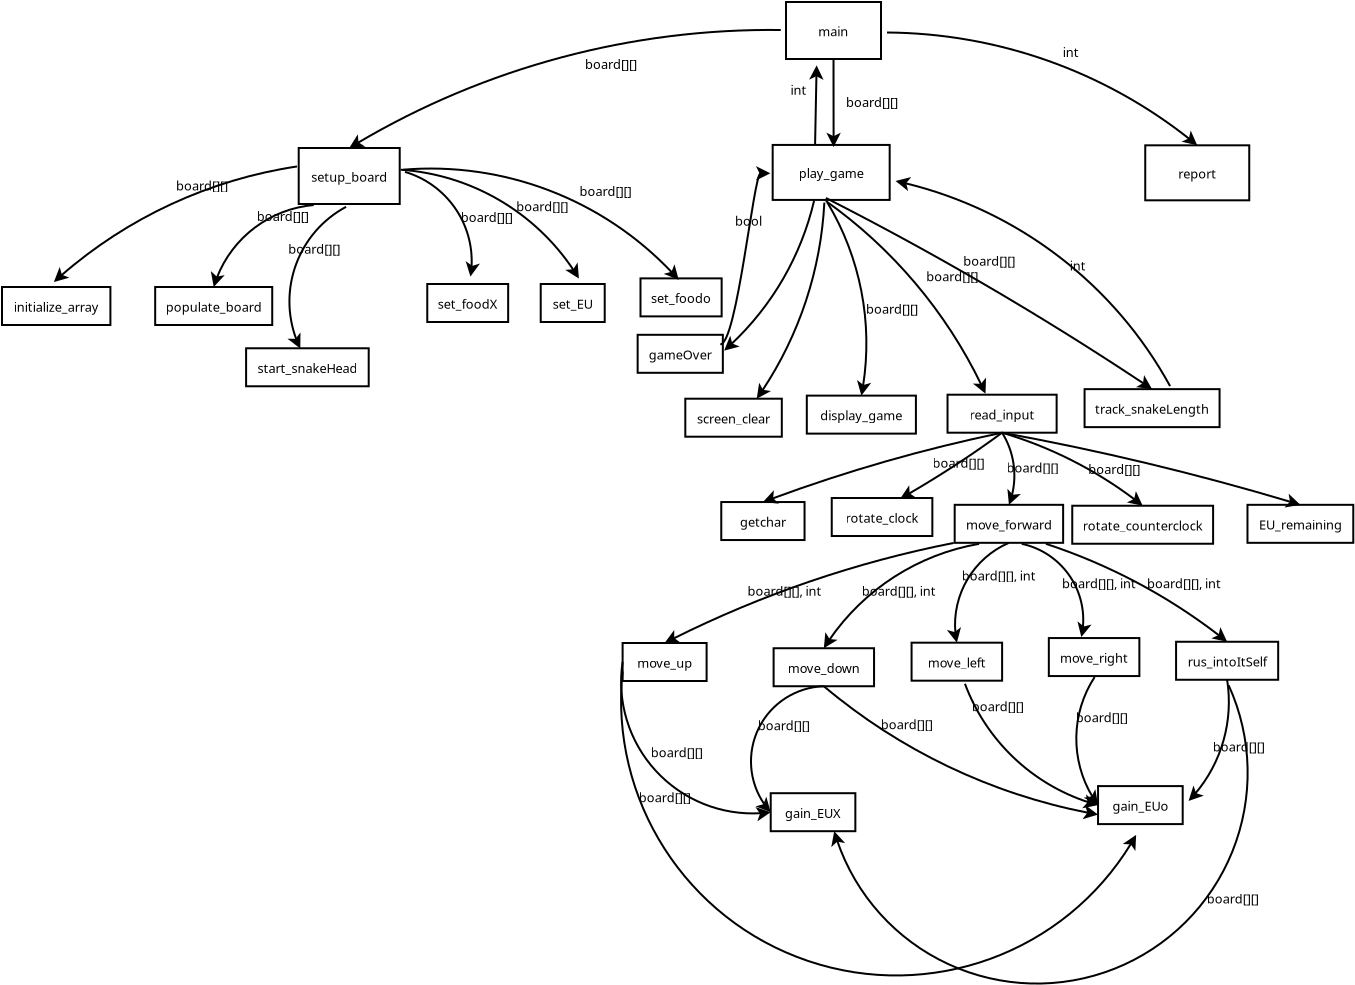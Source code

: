 <?xml version="1.0" encoding="UTF-8"?>
<dia:diagram xmlns:dia="http://www.lysator.liu.se/~alla/dia/">
  <dia:layer name="Background" visible="true" active="true">
    <dia:object type="Flowchart - Box" version="0" id="O0">
      <dia:attribute name="obj_pos">
        <dia:point val="29.165,-0.2"/>
      </dia:attribute>
      <dia:attribute name="obj_bb">
        <dia:rectangle val="29.115,-0.25;33.965,2.7"/>
      </dia:attribute>
      <dia:attribute name="elem_corner">
        <dia:point val="29.165,-0.2"/>
      </dia:attribute>
      <dia:attribute name="elem_width">
        <dia:real val="4.75"/>
      </dia:attribute>
      <dia:attribute name="elem_height">
        <dia:real val="2.85"/>
      </dia:attribute>
      <dia:attribute name="show_background">
        <dia:boolean val="true"/>
      </dia:attribute>
      <dia:attribute name="padding">
        <dia:real val="0.5"/>
      </dia:attribute>
      <dia:attribute name="text">
        <dia:composite type="text">
          <dia:attribute name="string">
            <dia:string>#main#</dia:string>
          </dia:attribute>
          <dia:attribute name="font">
            <dia:font family="sans" style="0" name="Helvetica"/>
          </dia:attribute>
          <dia:attribute name="height">
            <dia:real val="0.8"/>
          </dia:attribute>
          <dia:attribute name="pos">
            <dia:point val="31.54,1.465"/>
          </dia:attribute>
          <dia:attribute name="color">
            <dia:color val="#000000"/>
          </dia:attribute>
          <dia:attribute name="alignment">
            <dia:enum val="1"/>
          </dia:attribute>
        </dia:composite>
      </dia:attribute>
    </dia:object>
    <dia:object type="Flowchart - Box" version="0" id="O1">
      <dia:attribute name="obj_pos">
        <dia:point val="4.8,7.1"/>
      </dia:attribute>
      <dia:attribute name="obj_bb">
        <dia:rectangle val="4.75,7.05;9.9,9.95"/>
      </dia:attribute>
      <dia:attribute name="elem_corner">
        <dia:point val="4.8,7.1"/>
      </dia:attribute>
      <dia:attribute name="elem_width">
        <dia:real val="5.05"/>
      </dia:attribute>
      <dia:attribute name="elem_height">
        <dia:real val="2.8"/>
      </dia:attribute>
      <dia:attribute name="show_background">
        <dia:boolean val="true"/>
      </dia:attribute>
      <dia:attribute name="padding">
        <dia:real val="0.5"/>
      </dia:attribute>
      <dia:attribute name="text">
        <dia:composite type="text">
          <dia:attribute name="string">
            <dia:string>#setup_board#</dia:string>
          </dia:attribute>
          <dia:attribute name="font">
            <dia:font family="sans" style="0" name="Helvetica"/>
          </dia:attribute>
          <dia:attribute name="height">
            <dia:real val="0.8"/>
          </dia:attribute>
          <dia:attribute name="pos">
            <dia:point val="7.325,8.74"/>
          </dia:attribute>
          <dia:attribute name="color">
            <dia:color val="#000000"/>
          </dia:attribute>
          <dia:attribute name="alignment">
            <dia:enum val="1"/>
          </dia:attribute>
        </dia:composite>
      </dia:attribute>
    </dia:object>
    <dia:object type="Flowchart - Box" version="0" id="O2">
      <dia:attribute name="obj_pos">
        <dia:point val="28.498,6.946"/>
      </dia:attribute>
      <dia:attribute name="obj_bb">
        <dia:rectangle val="28.448,6.896;34.398,9.746"/>
      </dia:attribute>
      <dia:attribute name="elem_corner">
        <dia:point val="28.498,6.946"/>
      </dia:attribute>
      <dia:attribute name="elem_width">
        <dia:real val="5.85"/>
      </dia:attribute>
      <dia:attribute name="elem_height">
        <dia:real val="2.75"/>
      </dia:attribute>
      <dia:attribute name="border_width">
        <dia:real val="0.1"/>
      </dia:attribute>
      <dia:attribute name="show_background">
        <dia:boolean val="true"/>
      </dia:attribute>
      <dia:attribute name="padding">
        <dia:real val="0.5"/>
      </dia:attribute>
      <dia:attribute name="text">
        <dia:composite type="text">
          <dia:attribute name="string">
            <dia:string>#play_game#</dia:string>
          </dia:attribute>
          <dia:attribute name="font">
            <dia:font family="sans" style="0" name="Helvetica"/>
          </dia:attribute>
          <dia:attribute name="height">
            <dia:real val="0.8"/>
          </dia:attribute>
          <dia:attribute name="pos">
            <dia:point val="31.423,8.561"/>
          </dia:attribute>
          <dia:attribute name="color">
            <dia:color val="#000000"/>
          </dia:attribute>
          <dia:attribute name="alignment">
            <dia:enum val="1"/>
          </dia:attribute>
        </dia:composite>
      </dia:attribute>
    </dia:object>
    <dia:object type="Flowchart - Box" version="0" id="O3">
      <dia:attribute name="obj_pos">
        <dia:point val="47.127,6.966"/>
      </dia:attribute>
      <dia:attribute name="obj_bb">
        <dia:rectangle val="47.077,6.916;52.377,9.766"/>
      </dia:attribute>
      <dia:attribute name="elem_corner">
        <dia:point val="47.127,6.966"/>
      </dia:attribute>
      <dia:attribute name="elem_width">
        <dia:real val="5.2"/>
      </dia:attribute>
      <dia:attribute name="elem_height">
        <dia:real val="2.75"/>
      </dia:attribute>
      <dia:attribute name="show_background">
        <dia:boolean val="true"/>
      </dia:attribute>
      <dia:attribute name="padding">
        <dia:real val="0.5"/>
      </dia:attribute>
      <dia:attribute name="text">
        <dia:composite type="text">
          <dia:attribute name="string">
            <dia:string>#report#</dia:string>
          </dia:attribute>
          <dia:attribute name="font">
            <dia:font family="sans" style="0" name="Helvetica"/>
          </dia:attribute>
          <dia:attribute name="height">
            <dia:real val="0.8"/>
          </dia:attribute>
          <dia:attribute name="pos">
            <dia:point val="49.727,8.581"/>
          </dia:attribute>
          <dia:attribute name="color">
            <dia:color val="#000000"/>
          </dia:attribute>
          <dia:attribute name="alignment">
            <dia:enum val="1"/>
          </dia:attribute>
        </dia:composite>
      </dia:attribute>
    </dia:object>
    <dia:object type="Flowchart - Box" version="0" id="O4">
      <dia:attribute name="obj_pos">
        <dia:point val="-9.909,14.05"/>
      </dia:attribute>
      <dia:attribute name="obj_bb">
        <dia:rectangle val="-9.959,14;-4.691,16"/>
      </dia:attribute>
      <dia:attribute name="elem_corner">
        <dia:point val="-9.909,14.05"/>
      </dia:attribute>
      <dia:attribute name="elem_width">
        <dia:real val="5.167"/>
      </dia:attribute>
      <dia:attribute name="elem_height">
        <dia:real val="1.9"/>
      </dia:attribute>
      <dia:attribute name="show_background">
        <dia:boolean val="true"/>
      </dia:attribute>
      <dia:attribute name="padding">
        <dia:real val="0.5"/>
      </dia:attribute>
      <dia:attribute name="text">
        <dia:composite type="text">
          <dia:attribute name="string">
            <dia:string>#initialize_array#</dia:string>
          </dia:attribute>
          <dia:attribute name="font">
            <dia:font family="sans" style="0" name="Helvetica"/>
          </dia:attribute>
          <dia:attribute name="height">
            <dia:real val="0.8"/>
          </dia:attribute>
          <dia:attribute name="pos">
            <dia:point val="-7.325,15.24"/>
          </dia:attribute>
          <dia:attribute name="color">
            <dia:color val="#000000"/>
          </dia:attribute>
          <dia:attribute name="alignment">
            <dia:enum val="1"/>
          </dia:attribute>
        </dia:composite>
      </dia:attribute>
    </dia:object>
    <dia:object type="Flowchart - Box" version="0" id="O5">
      <dia:attribute name="obj_pos">
        <dia:point val="-2.211,14.05"/>
      </dia:attribute>
      <dia:attribute name="obj_bb">
        <dia:rectangle val="-2.261,14;3.361,16"/>
      </dia:attribute>
      <dia:attribute name="elem_corner">
        <dia:point val="-2.211,14.05"/>
      </dia:attribute>
      <dia:attribute name="elem_width">
        <dia:real val="5.522"/>
      </dia:attribute>
      <dia:attribute name="elem_height">
        <dia:real val="1.9"/>
      </dia:attribute>
      <dia:attribute name="show_background">
        <dia:boolean val="true"/>
      </dia:attribute>
      <dia:attribute name="padding">
        <dia:real val="0.5"/>
      </dia:attribute>
      <dia:attribute name="text">
        <dia:composite type="text">
          <dia:attribute name="string">
            <dia:string>#populate_board#</dia:string>
          </dia:attribute>
          <dia:attribute name="font">
            <dia:font family="sans" style="0" name="Helvetica"/>
          </dia:attribute>
          <dia:attribute name="height">
            <dia:real val="0.8"/>
          </dia:attribute>
          <dia:attribute name="pos">
            <dia:point val="0.55,15.24"/>
          </dia:attribute>
          <dia:attribute name="color">
            <dia:color val="#000000"/>
          </dia:attribute>
          <dia:attribute name="alignment">
            <dia:enum val="1"/>
          </dia:attribute>
        </dia:composite>
      </dia:attribute>
    </dia:object>
    <dia:object type="Flowchart - Box" version="0" id="O6">
      <dia:attribute name="obj_pos">
        <dia:point val="21.874,16.44"/>
      </dia:attribute>
      <dia:attribute name="obj_bb">
        <dia:rectangle val="21.824,16.39;25.929,18.39"/>
      </dia:attribute>
      <dia:attribute name="elem_corner">
        <dia:point val="21.874,16.44"/>
      </dia:attribute>
      <dia:attribute name="elem_width">
        <dia:real val="4.005"/>
      </dia:attribute>
      <dia:attribute name="elem_height">
        <dia:real val="1.9"/>
      </dia:attribute>
      <dia:attribute name="show_background">
        <dia:boolean val="true"/>
      </dia:attribute>
      <dia:attribute name="padding">
        <dia:real val="0.5"/>
      </dia:attribute>
      <dia:attribute name="text">
        <dia:composite type="text">
          <dia:attribute name="string">
            <dia:string>#gameOver#</dia:string>
          </dia:attribute>
          <dia:attribute name="font">
            <dia:font family="sans" style="0" name="Helvetica"/>
          </dia:attribute>
          <dia:attribute name="height">
            <dia:real val="0.8"/>
          </dia:attribute>
          <dia:attribute name="pos">
            <dia:point val="23.877,17.63"/>
          </dia:attribute>
          <dia:attribute name="color">
            <dia:color val="#000000"/>
          </dia:attribute>
          <dia:attribute name="alignment">
            <dia:enum val="1"/>
          </dia:attribute>
        </dia:composite>
      </dia:attribute>
    </dia:object>
    <dia:object type="Flowchart - Box" version="0" id="O7">
      <dia:attribute name="obj_pos">
        <dia:point val="11.293,13.9"/>
      </dia:attribute>
      <dia:attribute name="obj_bb">
        <dia:rectangle val="11.242,13.85;15.258,15.85"/>
      </dia:attribute>
      <dia:attribute name="elem_corner">
        <dia:point val="11.293,13.9"/>
      </dia:attribute>
      <dia:attribute name="elem_width">
        <dia:real val="3.915"/>
      </dia:attribute>
      <dia:attribute name="elem_height">
        <dia:real val="1.9"/>
      </dia:attribute>
      <dia:attribute name="show_background">
        <dia:boolean val="true"/>
      </dia:attribute>
      <dia:attribute name="padding">
        <dia:real val="0.5"/>
      </dia:attribute>
      <dia:attribute name="text">
        <dia:composite type="text">
          <dia:attribute name="string">
            <dia:string>#set_foodX#</dia:string>
          </dia:attribute>
          <dia:attribute name="font">
            <dia:font family="sans" style="0" name="Helvetica"/>
          </dia:attribute>
          <dia:attribute name="height">
            <dia:real val="0.8"/>
          </dia:attribute>
          <dia:attribute name="pos">
            <dia:point val="13.25,15.09"/>
          </dia:attribute>
          <dia:attribute name="color">
            <dia:color val="#000000"/>
          </dia:attribute>
          <dia:attribute name="alignment">
            <dia:enum val="1"/>
          </dia:attribute>
        </dia:composite>
      </dia:attribute>
    </dia:object>
    <dia:object type="Flowchart - Box" version="0" id="O8">
      <dia:attribute name="obj_pos">
        <dia:point val="21.973,13.619"/>
      </dia:attribute>
      <dia:attribute name="obj_bb">
        <dia:rectangle val="21.923,13.569;25.913,15.569"/>
      </dia:attribute>
      <dia:attribute name="elem_corner">
        <dia:point val="21.973,13.619"/>
      </dia:attribute>
      <dia:attribute name="elem_width">
        <dia:real val="3.89"/>
      </dia:attribute>
      <dia:attribute name="elem_height">
        <dia:real val="1.9"/>
      </dia:attribute>
      <dia:attribute name="show_background">
        <dia:boolean val="true"/>
      </dia:attribute>
      <dia:attribute name="padding">
        <dia:real val="0.5"/>
      </dia:attribute>
      <dia:attribute name="text">
        <dia:composite type="text">
          <dia:attribute name="string">
            <dia:string>#set_foodo#</dia:string>
          </dia:attribute>
          <dia:attribute name="font">
            <dia:font family="sans" style="0" name="Helvetica"/>
          </dia:attribute>
          <dia:attribute name="height">
            <dia:real val="0.8"/>
          </dia:attribute>
          <dia:attribute name="pos">
            <dia:point val="23.918,14.809"/>
          </dia:attribute>
          <dia:attribute name="color">
            <dia:color val="#000000"/>
          </dia:attribute>
          <dia:attribute name="alignment">
            <dia:enum val="1"/>
          </dia:attribute>
        </dia:composite>
      </dia:attribute>
    </dia:object>
    <dia:object type="Flowchart - Box" version="0" id="O9">
      <dia:attribute name="obj_pos">
        <dia:point val="16.9,13.9"/>
      </dia:attribute>
      <dia:attribute name="obj_bb">
        <dia:rectangle val="16.85,13.85;20.15,15.85"/>
      </dia:attribute>
      <dia:attribute name="elem_corner">
        <dia:point val="16.9,13.9"/>
      </dia:attribute>
      <dia:attribute name="elem_width">
        <dia:real val="3.2"/>
      </dia:attribute>
      <dia:attribute name="elem_height">
        <dia:real val="1.9"/>
      </dia:attribute>
      <dia:attribute name="show_background">
        <dia:boolean val="true"/>
      </dia:attribute>
      <dia:attribute name="padding">
        <dia:real val="0.5"/>
      </dia:attribute>
      <dia:attribute name="text">
        <dia:composite type="text">
          <dia:attribute name="string">
            <dia:string>#set_EU#</dia:string>
          </dia:attribute>
          <dia:attribute name="font">
            <dia:font family="sans" style="0" name="Helvetica"/>
          </dia:attribute>
          <dia:attribute name="height">
            <dia:real val="0.8"/>
          </dia:attribute>
          <dia:attribute name="pos">
            <dia:point val="18.5,15.09"/>
          </dia:attribute>
          <dia:attribute name="color">
            <dia:color val="#000000"/>
          </dia:attribute>
          <dia:attribute name="alignment">
            <dia:enum val="1"/>
          </dia:attribute>
        </dia:composite>
      </dia:attribute>
    </dia:object>
    <dia:object type="Standard - Text" version="1" id="O10">
      <dia:attribute name="obj_pos">
        <dia:point val="18.697,3.057"/>
      </dia:attribute>
      <dia:attribute name="obj_bb">
        <dia:rectangle val="18.697,2.417;18.697,3.189"/>
      </dia:attribute>
      <dia:attribute name="text">
        <dia:composite type="text">
          <dia:attribute name="string">
            <dia:string>##</dia:string>
          </dia:attribute>
          <dia:attribute name="font">
            <dia:font family="sans" style="0" name="Helvetica"/>
          </dia:attribute>
          <dia:attribute name="height">
            <dia:real val="0.8"/>
          </dia:attribute>
          <dia:attribute name="pos">
            <dia:point val="18.697,3.057"/>
          </dia:attribute>
          <dia:attribute name="color">
            <dia:color val="#000000"/>
          </dia:attribute>
          <dia:attribute name="alignment">
            <dia:enum val="0"/>
          </dia:attribute>
        </dia:composite>
      </dia:attribute>
      <dia:attribute name="valign">
        <dia:enum val="3"/>
      </dia:attribute>
    </dia:object>
    <dia:object type="Standard - Text" version="1" id="O11">
      <dia:attribute name="obj_pos">
        <dia:point val="19.995,2.558"/>
      </dia:attribute>
      <dia:attribute name="obj_bb">
        <dia:rectangle val="19.976,1.898;19.995,2.729"/>
      </dia:attribute>
      <dia:attribute name="text">
        <dia:composite type="text">
          <dia:attribute name="string">
            <dia:string>##</dia:string>
          </dia:attribute>
          <dia:attribute name="font">
            <dia:font family="sans" style="0" name="Helvetica"/>
          </dia:attribute>
          <dia:attribute name="height">
            <dia:real val="0.8"/>
          </dia:attribute>
          <dia:attribute name="pos">
            <dia:point val="19.995,2.558"/>
          </dia:attribute>
          <dia:attribute name="color">
            <dia:color val="#000000"/>
          </dia:attribute>
          <dia:attribute name="alignment">
            <dia:enum val="0"/>
          </dia:attribute>
        </dia:composite>
      </dia:attribute>
      <dia:attribute name="valign">
        <dia:enum val="3"/>
      </dia:attribute>
    </dia:object>
    <dia:object type="Standard - Text" version="1" id="O12">
      <dia:attribute name="obj_pos">
        <dia:point val="19.111,3.154"/>
      </dia:attribute>
      <dia:attribute name="obj_bb">
        <dia:rectangle val="19.111,2.494;21.733,3.325"/>
      </dia:attribute>
      <dia:attribute name="text">
        <dia:composite type="text">
          <dia:attribute name="string">
            <dia:string>#board[][]#</dia:string>
          </dia:attribute>
          <dia:attribute name="font">
            <dia:font family="sans" style="0" name="Helvetica"/>
          </dia:attribute>
          <dia:attribute name="height">
            <dia:real val="0.8"/>
          </dia:attribute>
          <dia:attribute name="pos">
            <dia:point val="19.111,3.154"/>
          </dia:attribute>
          <dia:attribute name="color">
            <dia:color val="#000000"/>
          </dia:attribute>
          <dia:attribute name="alignment">
            <dia:enum val="0"/>
          </dia:attribute>
        </dia:composite>
      </dia:attribute>
      <dia:attribute name="valign">
        <dia:enum val="3"/>
      </dia:attribute>
    </dia:object>
    <dia:object type="Standard - Arc" version="0" id="O13">
      <dia:attribute name="obj_pos">
        <dia:point val="4.717,8.023"/>
      </dia:attribute>
      <dia:attribute name="obj_bb">
        <dia:rectangle val="-7.509,7.956;4.783,13.869"/>
      </dia:attribute>
      <dia:attribute name="conn_endpoints">
        <dia:point val="4.717,8.023"/>
        <dia:point val="-7.442,13.802"/>
      </dia:attribute>
      <dia:attribute name="curve_distance">
        <dia:real val="1"/>
      </dia:attribute>
      <dia:attribute name="end_arrow">
        <dia:enum val="22"/>
      </dia:attribute>
      <dia:attribute name="end_arrow_length">
        <dia:real val="0.5"/>
      </dia:attribute>
      <dia:attribute name="end_arrow_width">
        <dia:real val="0.5"/>
      </dia:attribute>
    </dia:object>
    <dia:object type="Standard - Text" version="1" id="O14">
      <dia:attribute name="obj_pos">
        <dia:point val="-1.335,9.222"/>
      </dia:attribute>
      <dia:attribute name="obj_bb">
        <dia:rectangle val="-1.335,8.563;1.286,9.393"/>
      </dia:attribute>
      <dia:attribute name="text">
        <dia:composite type="text">
          <dia:attribute name="string">
            <dia:string>#board[][]#</dia:string>
          </dia:attribute>
          <dia:attribute name="font">
            <dia:font family="sans" style="0" name="Helvetica"/>
          </dia:attribute>
          <dia:attribute name="height">
            <dia:real val="0.8"/>
          </dia:attribute>
          <dia:attribute name="pos">
            <dia:point val="-1.335,9.222"/>
          </dia:attribute>
          <dia:attribute name="color">
            <dia:color val="#000000"/>
          </dia:attribute>
          <dia:attribute name="alignment">
            <dia:enum val="0"/>
          </dia:attribute>
        </dia:composite>
      </dia:attribute>
      <dia:attribute name="valign">
        <dia:enum val="3"/>
      </dia:attribute>
    </dia:object>
    <dia:object type="Standard - Arc" version="0" id="O15">
      <dia:attribute name="obj_pos">
        <dia:point val="7.325,8.5"/>
      </dia:attribute>
      <dia:attribute name="obj_bb">
        <dia:rectangle val="0.48,8.43;7.395,14.12"/>
      </dia:attribute>
      <dia:attribute name="conn_endpoints">
        <dia:point val="7.325,8.5"/>
        <dia:point val="0.55,14.05"/>
      </dia:attribute>
      <dia:attribute name="curve_distance">
        <dia:real val="1"/>
      </dia:attribute>
      <dia:attribute name="end_arrow">
        <dia:enum val="22"/>
      </dia:attribute>
      <dia:attribute name="end_arrow_length">
        <dia:real val="0.5"/>
      </dia:attribute>
      <dia:attribute name="end_arrow_width">
        <dia:real val="0.5"/>
      </dia:attribute>
      <dia:connections>
        <dia:connection handle="0" to="O1" connection="16"/>
        <dia:connection handle="1" to="O5" connection="2"/>
      </dia:connections>
    </dia:object>
    <dia:object type="Standard - Text" version="1" id="O16">
      <dia:attribute name="obj_pos">
        <dia:point val="1.663,10.258"/>
      </dia:attribute>
      <dia:attribute name="obj_bb">
        <dia:rectangle val="1.663,9.618;1.663,10.391"/>
      </dia:attribute>
      <dia:attribute name="text">
        <dia:composite type="text">
          <dia:attribute name="string">
            <dia:string>##</dia:string>
          </dia:attribute>
          <dia:attribute name="font">
            <dia:font family="sans" style="0" name="Helvetica"/>
          </dia:attribute>
          <dia:attribute name="height">
            <dia:real val="0.8"/>
          </dia:attribute>
          <dia:attribute name="pos">
            <dia:point val="1.663,10.258"/>
          </dia:attribute>
          <dia:attribute name="color">
            <dia:color val="#000000"/>
          </dia:attribute>
          <dia:attribute name="alignment">
            <dia:enum val="0"/>
          </dia:attribute>
        </dia:composite>
      </dia:attribute>
      <dia:attribute name="valign">
        <dia:enum val="3"/>
      </dia:attribute>
    </dia:object>
    <dia:object type="Standard - Text" version="1" id="O17">
      <dia:attribute name="obj_pos">
        <dia:point val="2.699,10.749"/>
      </dia:attribute>
      <dia:attribute name="obj_bb">
        <dia:rectangle val="2.699,10.089;5.321,10.92"/>
      </dia:attribute>
      <dia:attribute name="text">
        <dia:composite type="text">
          <dia:attribute name="string">
            <dia:string>#board[][]#</dia:string>
          </dia:attribute>
          <dia:attribute name="font">
            <dia:font family="sans" style="0" name="Helvetica"/>
          </dia:attribute>
          <dia:attribute name="height">
            <dia:real val="0.8"/>
          </dia:attribute>
          <dia:attribute name="pos">
            <dia:point val="2.699,10.749"/>
          </dia:attribute>
          <dia:attribute name="color">
            <dia:color val="#000000"/>
          </dia:attribute>
          <dia:attribute name="alignment">
            <dia:enum val="0"/>
          </dia:attribute>
        </dia:composite>
      </dia:attribute>
      <dia:attribute name="valign">
        <dia:enum val="3"/>
      </dia:attribute>
    </dia:object>
    <dia:object type="Standard - Arc" version="0" id="O18">
      <dia:attribute name="obj_pos">
        <dia:point val="10.115,8.295"/>
      </dia:attribute>
      <dia:attribute name="obj_bb">
        <dia:rectangle val="10.046,8.226;13.863,13.598"/>
      </dia:attribute>
      <dia:attribute name="conn_endpoints">
        <dia:point val="10.115,8.295"/>
        <dia:point val="13.386,13.53"/>
      </dia:attribute>
      <dia:attribute name="curve_distance">
        <dia:real val="-1.169"/>
      </dia:attribute>
      <dia:attribute name="end_arrow">
        <dia:enum val="22"/>
      </dia:attribute>
      <dia:attribute name="end_arrow_length">
        <dia:real val="0.5"/>
      </dia:attribute>
      <dia:attribute name="end_arrow_width">
        <dia:real val="0.5"/>
      </dia:attribute>
    </dia:object>
    <dia:object type="Standard - Arc" version="0" id="O19">
      <dia:attribute name="obj_pos">
        <dia:point val="9.897,8.186"/>
      </dia:attribute>
      <dia:attribute name="obj_bb">
        <dia:rectangle val="9.828,8.117;18.878,13.696"/>
      </dia:attribute>
      <dia:attribute name="conn_endpoints">
        <dia:point val="9.897,8.186"/>
        <dia:point val="18.809,13.627"/>
      </dia:attribute>
      <dia:attribute name="curve_distance">
        <dia:real val="-1.276"/>
      </dia:attribute>
      <dia:attribute name="end_arrow">
        <dia:enum val="22"/>
      </dia:attribute>
      <dia:attribute name="end_arrow_length">
        <dia:real val="0.5"/>
      </dia:attribute>
      <dia:attribute name="end_arrow_width">
        <dia:real val="0.5"/>
      </dia:attribute>
    </dia:object>
    <dia:object type="Standard - Arc" version="0" id="O20">
      <dia:attribute name="obj_pos">
        <dia:point val="10.006,8.186"/>
      </dia:attribute>
      <dia:attribute name="obj_bb">
        <dia:rectangle val="9.941,8.078;23.866,13.758"/>
      </dia:attribute>
      <dia:attribute name="conn_endpoints">
        <dia:point val="10.006,8.186"/>
        <dia:point val="23.801,13.693"/>
      </dia:attribute>
      <dia:attribute name="curve_distance">
        <dia:real val="-1.753"/>
      </dia:attribute>
      <dia:attribute name="end_arrow">
        <dia:enum val="22"/>
      </dia:attribute>
      <dia:attribute name="end_arrow_length">
        <dia:real val="0.5"/>
      </dia:attribute>
      <dia:attribute name="end_arrow_width">
        <dia:real val="0.5"/>
      </dia:attribute>
    </dia:object>
    <dia:object type="Standard - Text" version="1" id="O21">
      <dia:attribute name="obj_pos">
        <dia:point val="18.839,9.495"/>
      </dia:attribute>
      <dia:attribute name="obj_bb">
        <dia:rectangle val="18.839,8.835;21.461,9.666"/>
      </dia:attribute>
      <dia:attribute name="text">
        <dia:composite type="text">
          <dia:attribute name="string">
            <dia:string>#board[][]#</dia:string>
          </dia:attribute>
          <dia:attribute name="font">
            <dia:font family="sans" style="0" name="Helvetica"/>
          </dia:attribute>
          <dia:attribute name="height">
            <dia:real val="0.8"/>
          </dia:attribute>
          <dia:attribute name="pos">
            <dia:point val="18.839,9.495"/>
          </dia:attribute>
          <dia:attribute name="color">
            <dia:color val="#000000"/>
          </dia:attribute>
          <dia:attribute name="alignment">
            <dia:enum val="0"/>
          </dia:attribute>
        </dia:composite>
      </dia:attribute>
      <dia:attribute name="valign">
        <dia:enum val="3"/>
      </dia:attribute>
    </dia:object>
    <dia:object type="Standard - Text" version="1" id="O22">
      <dia:attribute name="obj_pos">
        <dia:point val="15.676,10.258"/>
      </dia:attribute>
      <dia:attribute name="obj_bb">
        <dia:rectangle val="15.676,9.599;18.298,10.429"/>
      </dia:attribute>
      <dia:attribute name="text">
        <dia:composite type="text">
          <dia:attribute name="string">
            <dia:string>#board[][]#</dia:string>
          </dia:attribute>
          <dia:attribute name="font">
            <dia:font family="sans" style="0" name="Helvetica"/>
          </dia:attribute>
          <dia:attribute name="height">
            <dia:real val="0.8"/>
          </dia:attribute>
          <dia:attribute name="pos">
            <dia:point val="15.676,10.258"/>
          </dia:attribute>
          <dia:attribute name="color">
            <dia:color val="#000000"/>
          </dia:attribute>
          <dia:attribute name="alignment">
            <dia:enum val="0"/>
          </dia:attribute>
        </dia:composite>
      </dia:attribute>
      <dia:attribute name="valign">
        <dia:enum val="3"/>
      </dia:attribute>
    </dia:object>
    <dia:object type="Standard - Text" version="1" id="O23">
      <dia:attribute name="obj_pos">
        <dia:point val="12.896,10.803"/>
      </dia:attribute>
      <dia:attribute name="obj_bb">
        <dia:rectangle val="12.896,10.144;15.517,10.974"/>
      </dia:attribute>
      <dia:attribute name="text">
        <dia:composite type="text">
          <dia:attribute name="string">
            <dia:string>#board[][]#</dia:string>
          </dia:attribute>
          <dia:attribute name="font">
            <dia:font family="sans" style="0" name="Helvetica"/>
          </dia:attribute>
          <dia:attribute name="height">
            <dia:real val="0.8"/>
          </dia:attribute>
          <dia:attribute name="pos">
            <dia:point val="12.896,10.803"/>
          </dia:attribute>
          <dia:attribute name="color">
            <dia:color val="#000000"/>
          </dia:attribute>
          <dia:attribute name="alignment">
            <dia:enum val="0"/>
          </dia:attribute>
        </dia:composite>
      </dia:attribute>
      <dia:attribute name="valign">
        <dia:enum val="3"/>
      </dia:attribute>
    </dia:object>
    <dia:object type="Flowchart - Box" version="0" id="O24">
      <dia:attribute name="obj_pos">
        <dia:point val="2.322,17.114"/>
      </dia:attribute>
      <dia:attribute name="obj_bb">
        <dia:rectangle val="2.272,17.064;8.197,19.064"/>
      </dia:attribute>
      <dia:attribute name="elem_corner">
        <dia:point val="2.322,17.114"/>
      </dia:attribute>
      <dia:attribute name="elem_width">
        <dia:real val="5.825"/>
      </dia:attribute>
      <dia:attribute name="elem_height">
        <dia:real val="1.9"/>
      </dia:attribute>
      <dia:attribute name="show_background">
        <dia:boolean val="true"/>
      </dia:attribute>
      <dia:attribute name="padding">
        <dia:real val="0.5"/>
      </dia:attribute>
      <dia:attribute name="text">
        <dia:composite type="text">
          <dia:attribute name="string">
            <dia:string>#start_snakeHead#</dia:string>
          </dia:attribute>
          <dia:attribute name="font">
            <dia:font family="sans" style="0" name="Helvetica"/>
          </dia:attribute>
          <dia:attribute name="height">
            <dia:real val="0.8"/>
          </dia:attribute>
          <dia:attribute name="pos">
            <dia:point val="5.235,18.304"/>
          </dia:attribute>
          <dia:attribute name="color">
            <dia:color val="#000000"/>
          </dia:attribute>
          <dia:attribute name="alignment">
            <dia:enum val="1"/>
          </dia:attribute>
        </dia:composite>
      </dia:attribute>
    </dia:object>
    <dia:object type="Standard - Arc" version="0" id="O25">
      <dia:attribute name="obj_pos">
        <dia:point val="7.17,10.04"/>
      </dia:attribute>
      <dia:attribute name="obj_bb">
        <dia:rectangle val="4.238,9.977;7.233,17.191"/>
      </dia:attribute>
      <dia:attribute name="conn_endpoints">
        <dia:point val="7.17,10.04"/>
        <dia:point val="4.88,17.128"/>
      </dia:attribute>
      <dia:attribute name="curve_distance">
        <dia:real val="1.501"/>
      </dia:attribute>
      <dia:attribute name="end_arrow">
        <dia:enum val="22"/>
      </dia:attribute>
      <dia:attribute name="end_arrow_length">
        <dia:real val="0.5"/>
      </dia:attribute>
      <dia:attribute name="end_arrow_width">
        <dia:real val="0.5"/>
      </dia:attribute>
    </dia:object>
    <dia:object type="Standard - Text" version="1" id="O26">
      <dia:attribute name="obj_pos">
        <dia:point val="4.281,12.384"/>
      </dia:attribute>
      <dia:attribute name="obj_bb">
        <dia:rectangle val="4.281,11.725;6.902,12.556"/>
      </dia:attribute>
      <dia:attribute name="text">
        <dia:composite type="text">
          <dia:attribute name="string">
            <dia:string>#board[][]#</dia:string>
          </dia:attribute>
          <dia:attribute name="font">
            <dia:font family="sans" style="0" name="Helvetica"/>
          </dia:attribute>
          <dia:attribute name="height">
            <dia:real val="0.8"/>
          </dia:attribute>
          <dia:attribute name="pos">
            <dia:point val="4.281,12.384"/>
          </dia:attribute>
          <dia:attribute name="color">
            <dia:color val="#000000"/>
          </dia:attribute>
          <dia:attribute name="alignment">
            <dia:enum val="0"/>
          </dia:attribute>
        </dia:composite>
      </dia:attribute>
      <dia:attribute name="valign">
        <dia:enum val="3"/>
      </dia:attribute>
    </dia:object>
    <dia:object type="Flowchart - Box" version="0" id="O27">
      <dia:attribute name="obj_pos">
        <dia:point val="24.224,19.635"/>
      </dia:attribute>
      <dia:attribute name="obj_bb">
        <dia:rectangle val="24.174,19.585;28.911,21.585"/>
      </dia:attribute>
      <dia:attribute name="elem_corner">
        <dia:point val="24.224,19.635"/>
      </dia:attribute>
      <dia:attribute name="elem_width">
        <dia:real val="4.637"/>
      </dia:attribute>
      <dia:attribute name="elem_height">
        <dia:real val="1.9"/>
      </dia:attribute>
      <dia:attribute name="show_background">
        <dia:boolean val="true"/>
      </dia:attribute>
      <dia:attribute name="padding">
        <dia:real val="0.5"/>
      </dia:attribute>
      <dia:attribute name="text">
        <dia:composite type="text">
          <dia:attribute name="string">
            <dia:string>#screen_clear#</dia:string>
          </dia:attribute>
          <dia:attribute name="font">
            <dia:font family="sans" style="0" name="Helvetica"/>
          </dia:attribute>
          <dia:attribute name="height">
            <dia:real val="0.8"/>
          </dia:attribute>
          <dia:attribute name="pos">
            <dia:point val="26.543,20.825"/>
          </dia:attribute>
          <dia:attribute name="color">
            <dia:color val="#000000"/>
          </dia:attribute>
          <dia:attribute name="alignment">
            <dia:enum val="1"/>
          </dia:attribute>
        </dia:composite>
      </dia:attribute>
    </dia:object>
    <dia:object type="Flowchart - Box" version="0" id="O28">
      <dia:attribute name="obj_pos">
        <dia:point val="30.205,19.481"/>
      </dia:attribute>
      <dia:attribute name="obj_bb">
        <dia:rectangle val="30.155,19.431;35.71,21.431"/>
      </dia:attribute>
      <dia:attribute name="elem_corner">
        <dia:point val="30.205,19.481"/>
      </dia:attribute>
      <dia:attribute name="elem_width">
        <dia:real val="5.455"/>
      </dia:attribute>
      <dia:attribute name="elem_height">
        <dia:real val="1.9"/>
      </dia:attribute>
      <dia:attribute name="show_background">
        <dia:boolean val="true"/>
      </dia:attribute>
      <dia:attribute name="padding">
        <dia:real val="0.5"/>
      </dia:attribute>
      <dia:attribute name="text">
        <dia:composite type="text">
          <dia:attribute name="string">
            <dia:string>#display_game#</dia:string>
          </dia:attribute>
          <dia:attribute name="font">
            <dia:font family="sans" style="0" name="Helvetica"/>
          </dia:attribute>
          <dia:attribute name="height">
            <dia:real val="0.8"/>
          </dia:attribute>
          <dia:attribute name="pos">
            <dia:point val="32.933,20.671"/>
          </dia:attribute>
          <dia:attribute name="color">
            <dia:color val="#000000"/>
          </dia:attribute>
          <dia:attribute name="alignment">
            <dia:enum val="1"/>
          </dia:attribute>
        </dia:composite>
      </dia:attribute>
    </dia:object>
    <dia:object type="Flowchart - Box" version="0" id="O29">
      <dia:attribute name="obj_pos">
        <dia:point val="37.241,19.435"/>
      </dia:attribute>
      <dia:attribute name="obj_bb">
        <dia:rectangle val="37.191,19.385;42.746,21.385"/>
      </dia:attribute>
      <dia:attribute name="elem_corner">
        <dia:point val="37.241,19.435"/>
      </dia:attribute>
      <dia:attribute name="elem_width">
        <dia:real val="5.455"/>
      </dia:attribute>
      <dia:attribute name="elem_height">
        <dia:real val="1.9"/>
      </dia:attribute>
      <dia:attribute name="show_background">
        <dia:boolean val="true"/>
      </dia:attribute>
      <dia:attribute name="padding">
        <dia:real val="0.5"/>
      </dia:attribute>
      <dia:attribute name="text">
        <dia:composite type="text">
          <dia:attribute name="string">
            <dia:string>#read_input#</dia:string>
          </dia:attribute>
          <dia:attribute name="font">
            <dia:font family="sans" style="0" name="Helvetica"/>
          </dia:attribute>
          <dia:attribute name="height">
            <dia:real val="0.8"/>
          </dia:attribute>
          <dia:attribute name="pos">
            <dia:point val="39.969,20.625"/>
          </dia:attribute>
          <dia:attribute name="color">
            <dia:color val="#000000"/>
          </dia:attribute>
          <dia:attribute name="alignment">
            <dia:enum val="1"/>
          </dia:attribute>
        </dia:composite>
      </dia:attribute>
    </dia:object>
    <dia:object type="Flowchart - Box" version="0" id="O30">
      <dia:attribute name="obj_pos">
        <dia:point val="44.258,19.157"/>
      </dia:attribute>
      <dia:attribute name="obj_bb">
        <dia:rectangle val="44.208,19.107;50.728,21.107"/>
      </dia:attribute>
      <dia:attribute name="elem_corner">
        <dia:point val="44.258,19.157"/>
      </dia:attribute>
      <dia:attribute name="elem_width">
        <dia:real val="6.42"/>
      </dia:attribute>
      <dia:attribute name="elem_height">
        <dia:real val="1.9"/>
      </dia:attribute>
      <dia:attribute name="show_background">
        <dia:boolean val="true"/>
      </dia:attribute>
      <dia:attribute name="padding">
        <dia:real val="0.5"/>
      </dia:attribute>
      <dia:attribute name="text">
        <dia:composite type="text">
          <dia:attribute name="string">
            <dia:string>#track_snakeLength#</dia:string>
          </dia:attribute>
          <dia:attribute name="font">
            <dia:font family="sans" style="0" name="Helvetica"/>
          </dia:attribute>
          <dia:attribute name="height">
            <dia:real val="0.8"/>
          </dia:attribute>
          <dia:attribute name="pos">
            <dia:point val="47.468,20.347"/>
          </dia:attribute>
          <dia:attribute name="color">
            <dia:color val="#000000"/>
          </dia:attribute>
          <dia:attribute name="alignment">
            <dia:enum val="1"/>
          </dia:attribute>
        </dia:composite>
      </dia:attribute>
    </dia:object>
    <dia:object type="Standard - Line" version="0" id="O31">
      <dia:attribute name="obj_pos">
        <dia:point val="31.54,2.65"/>
      </dia:attribute>
      <dia:attribute name="obj_bb">
        <dia:rectangle val="31.182,2.6;31.906,7.165"/>
      </dia:attribute>
      <dia:attribute name="conn_endpoints">
        <dia:point val="31.54,2.65"/>
        <dia:point val="31.545,7.054"/>
      </dia:attribute>
      <dia:attribute name="numcp">
        <dia:int val="1"/>
      </dia:attribute>
      <dia:attribute name="end_arrow">
        <dia:enum val="22"/>
      </dia:attribute>
      <dia:attribute name="end_arrow_length">
        <dia:real val="0.5"/>
      </dia:attribute>
      <dia:attribute name="end_arrow_width">
        <dia:real val="0.5"/>
      </dia:attribute>
      <dia:connections>
        <dia:connection handle="0" to="O0" connection="13"/>
      </dia:connections>
    </dia:object>
    <dia:object type="Standard - Text" version="1" id="O32">
      <dia:attribute name="obj_pos">
        <dia:point val="32.161,5.049"/>
      </dia:attribute>
      <dia:attribute name="obj_bb">
        <dia:rectangle val="32.161,4.389;34.783,5.22"/>
      </dia:attribute>
      <dia:attribute name="text">
        <dia:composite type="text">
          <dia:attribute name="string">
            <dia:string>#board[][]#</dia:string>
          </dia:attribute>
          <dia:attribute name="font">
            <dia:font family="sans" style="0" name="Helvetica"/>
          </dia:attribute>
          <dia:attribute name="height">
            <dia:real val="0.8"/>
          </dia:attribute>
          <dia:attribute name="pos">
            <dia:point val="32.161,5.049"/>
          </dia:attribute>
          <dia:attribute name="color">
            <dia:color val="#000000"/>
          </dia:attribute>
          <dia:attribute name="alignment">
            <dia:enum val="0"/>
          </dia:attribute>
        </dia:composite>
      </dia:attribute>
      <dia:attribute name="valign">
        <dia:enum val="3"/>
      </dia:attribute>
    </dia:object>
    <dia:object type="Standard - Line" version="0" id="O33">
      <dia:attribute name="obj_pos">
        <dia:point val="30.619,6.899"/>
      </dia:attribute>
      <dia:attribute name="obj_bb">
        <dia:rectangle val="30.323,2.855;31.046,6.95"/>
      </dia:attribute>
      <dia:attribute name="conn_endpoints">
        <dia:point val="30.619,6.899"/>
        <dia:point val="30.696,2.967"/>
      </dia:attribute>
      <dia:attribute name="numcp">
        <dia:int val="1"/>
      </dia:attribute>
      <dia:attribute name="end_arrow">
        <dia:enum val="22"/>
      </dia:attribute>
      <dia:attribute name="end_arrow_length">
        <dia:real val="0.5"/>
      </dia:attribute>
      <dia:attribute name="end_arrow_width">
        <dia:real val="0.5"/>
      </dia:attribute>
    </dia:object>
    <dia:object type="Standard - Text" version="1" id="O34">
      <dia:attribute name="obj_pos">
        <dia:point val="29.386,4.432"/>
      </dia:attribute>
      <dia:attribute name="obj_bb">
        <dia:rectangle val="29.386,3.773;30.125,4.603"/>
      </dia:attribute>
      <dia:attribute name="text">
        <dia:composite type="text">
          <dia:attribute name="string">
            <dia:string>#int#</dia:string>
          </dia:attribute>
          <dia:attribute name="font">
            <dia:font family="sans" style="0" name="Helvetica"/>
          </dia:attribute>
          <dia:attribute name="height">
            <dia:real val="0.8"/>
          </dia:attribute>
          <dia:attribute name="pos">
            <dia:point val="29.386,4.432"/>
          </dia:attribute>
          <dia:attribute name="color">
            <dia:color val="#000000"/>
          </dia:attribute>
          <dia:attribute name="alignment">
            <dia:enum val="0"/>
          </dia:attribute>
        </dia:composite>
      </dia:attribute>
      <dia:attribute name="valign">
        <dia:enum val="3"/>
      </dia:attribute>
    </dia:object>
    <dia:object type="Standard - BezierLine" version="0" id="O35">
      <dia:attribute name="obj_pos">
        <dia:point val="25.879,16.915"/>
      </dia:attribute>
      <dia:attribute name="obj_bb">
        <dia:rectangle val="25.829,8.003;28.383,16.965"/>
      </dia:attribute>
      <dia:attribute name="bez_points">
        <dia:point val="25.879,16.915"/>
        <dia:point val="26.71,16.915"/>
        <dia:point val="27.552,8.365"/>
        <dia:point val="28.383,8.365"/>
      </dia:attribute>
      <dia:attribute name="corner_types">
        <dia:enum val="0"/>
        <dia:enum val="0"/>
      </dia:attribute>
      <dia:attribute name="end_arrow">
        <dia:enum val="22"/>
      </dia:attribute>
      <dia:attribute name="end_arrow_length">
        <dia:real val="0.5"/>
      </dia:attribute>
      <dia:attribute name="end_arrow_width">
        <dia:real val="0.5"/>
      </dia:attribute>
      <dia:connections>
        <dia:connection handle="0" to="O6" connection="6"/>
      </dia:connections>
    </dia:object>
    <dia:object type="Standard - Text" version="1" id="O36">
      <dia:attribute name="obj_pos">
        <dia:point val="26.61,10.986"/>
      </dia:attribute>
      <dia:attribute name="obj_bb">
        <dia:rectangle val="26.61,10.327;27.826,11.157"/>
      </dia:attribute>
      <dia:attribute name="text">
        <dia:composite type="text">
          <dia:attribute name="string">
            <dia:string>#bool#</dia:string>
          </dia:attribute>
          <dia:attribute name="font">
            <dia:font family="sans" style="0" name="Helvetica"/>
          </dia:attribute>
          <dia:attribute name="height">
            <dia:real val="0.8"/>
          </dia:attribute>
          <dia:attribute name="pos">
            <dia:point val="26.61,10.986"/>
          </dia:attribute>
          <dia:attribute name="color">
            <dia:color val="#000000"/>
          </dia:attribute>
          <dia:attribute name="alignment">
            <dia:enum val="0"/>
          </dia:attribute>
        </dia:composite>
      </dia:attribute>
      <dia:attribute name="valign">
        <dia:enum val="3"/>
      </dia:attribute>
    </dia:object>
    <dia:object type="Standard - Arc" version="0" id="O37">
      <dia:attribute name="obj_pos">
        <dia:point val="31.423,8.321"/>
      </dia:attribute>
      <dia:attribute name="obj_bb">
        <dia:rectangle val="26.001,8.252;31.492,17.301"/>
      </dia:attribute>
      <dia:attribute name="conn_endpoints">
        <dia:point val="31.423,8.321"/>
        <dia:point val="26.07,17.232"/>
      </dia:attribute>
      <dia:attribute name="curve_distance">
        <dia:real val="-0.682"/>
      </dia:attribute>
      <dia:attribute name="end_arrow">
        <dia:enum val="22"/>
      </dia:attribute>
      <dia:attribute name="end_arrow_length">
        <dia:real val="0.5"/>
      </dia:attribute>
      <dia:attribute name="end_arrow_width">
        <dia:real val="0.5"/>
      </dia:attribute>
      <dia:connections>
        <dia:connection handle="0" to="O2" connection="16"/>
      </dia:connections>
    </dia:object>
    <dia:object type="Standard - Arc" version="0" id="O38">
      <dia:attribute name="obj_pos">
        <dia:point val="31.082,9.83"/>
      </dia:attribute>
      <dia:attribute name="obj_bb">
        <dia:rectangle val="27.639,9.766;31.145,19.699"/>
      </dia:attribute>
      <dia:attribute name="conn_endpoints">
        <dia:point val="31.082,9.83"/>
        <dia:point val="27.702,19.635"/>
      </dia:attribute>
      <dia:attribute name="curve_distance">
        <dia:real val="-0.733"/>
      </dia:attribute>
      <dia:attribute name="end_arrow">
        <dia:enum val="22"/>
      </dia:attribute>
      <dia:attribute name="end_arrow_length">
        <dia:real val="0.5"/>
      </dia:attribute>
      <dia:attribute name="end_arrow_width">
        <dia:real val="0.5"/>
      </dia:attribute>
      <dia:connections>
        <dia:connection handle="1" to="O27" connection="3"/>
      </dia:connections>
    </dia:object>
    <dia:object type="Standard - Arc" version="0" id="O39">
      <dia:attribute name="obj_pos">
        <dia:point val="31.236,9.83"/>
      </dia:attribute>
      <dia:attribute name="obj_bb">
        <dia:rectangle val="31.178,9.772;33.426,19.539"/>
      </dia:attribute>
      <dia:attribute name="conn_endpoints">
        <dia:point val="31.236,9.83"/>
        <dia:point val="32.933,19.481"/>
      </dia:attribute>
      <dia:attribute name="curve_distance">
        <dia:real val="-0.906"/>
      </dia:attribute>
      <dia:attribute name="end_arrow">
        <dia:enum val="22"/>
      </dia:attribute>
      <dia:attribute name="end_arrow_length">
        <dia:real val="0.5"/>
      </dia:attribute>
      <dia:attribute name="end_arrow_width">
        <dia:real val="0.5"/>
      </dia:attribute>
      <dia:connections>
        <dia:connection handle="1" to="O28" connection="2"/>
      </dia:connections>
    </dia:object>
    <dia:object type="Standard - Arc" version="0" id="O40">
      <dia:attribute name="obj_pos">
        <dia:point val="31.159,9.752"/>
      </dia:attribute>
      <dia:attribute name="obj_bb">
        <dia:rectangle val="31.089,9.682;40.039,20.455"/>
      </dia:attribute>
      <dia:attribute name="conn_endpoints">
        <dia:point val="31.159,9.752"/>
        <dia:point val="39.969,20.385"/>
      </dia:attribute>
      <dia:attribute name="curve_distance">
        <dia:real val="-0.823"/>
      </dia:attribute>
      <dia:attribute name="end_arrow">
        <dia:enum val="22"/>
      </dia:attribute>
      <dia:attribute name="end_arrow_length">
        <dia:real val="0.5"/>
      </dia:attribute>
      <dia:attribute name="end_arrow_width">
        <dia:real val="0.5"/>
      </dia:attribute>
      <dia:connections>
        <dia:connection handle="1" to="O29" connection="16"/>
      </dia:connections>
    </dia:object>
    <dia:object type="Standard - Arc" version="0" id="O41">
      <dia:attribute name="obj_pos">
        <dia:point val="31.159,9.598"/>
      </dia:attribute>
      <dia:attribute name="obj_bb">
        <dia:rectangle val="31.091,9.53;47.536,19.226"/>
      </dia:attribute>
      <dia:attribute name="conn_endpoints">
        <dia:point val="31.159,9.598"/>
        <dia:point val="47.468,19.157"/>
      </dia:attribute>
      <dia:attribute name="curve_distance">
        <dia:real val="-0.281"/>
      </dia:attribute>
      <dia:attribute name="end_arrow">
        <dia:enum val="22"/>
      </dia:attribute>
      <dia:attribute name="end_arrow_length">
        <dia:real val="0.5"/>
      </dia:attribute>
      <dia:attribute name="end_arrow_width">
        <dia:real val="0.5"/>
      </dia:attribute>
      <dia:connections>
        <dia:connection handle="1" to="O30" connection="2"/>
      </dia:connections>
    </dia:object>
    <dia:object type="Standard - Text" version="1" id="O42">
      <dia:attribute name="obj_pos">
        <dia:point val="38.022,12.991"/>
      </dia:attribute>
      <dia:attribute name="obj_bb">
        <dia:rectangle val="38.022,12.332;40.644,13.162"/>
      </dia:attribute>
      <dia:attribute name="text">
        <dia:composite type="text">
          <dia:attribute name="string">
            <dia:string>#board[][]#</dia:string>
          </dia:attribute>
          <dia:attribute name="font">
            <dia:font family="sans" style="0" name="Helvetica"/>
          </dia:attribute>
          <dia:attribute name="height">
            <dia:real val="0.8"/>
          </dia:attribute>
          <dia:attribute name="pos">
            <dia:point val="38.022,12.991"/>
          </dia:attribute>
          <dia:attribute name="color">
            <dia:color val="#000000"/>
          </dia:attribute>
          <dia:attribute name="alignment">
            <dia:enum val="0"/>
          </dia:attribute>
        </dia:composite>
      </dia:attribute>
      <dia:attribute name="valign">
        <dia:enum val="3"/>
      </dia:attribute>
    </dia:object>
    <dia:object type="Standard - Text" version="1" id="O43">
      <dia:attribute name="obj_pos">
        <dia:point val="36.171,13.762"/>
      </dia:attribute>
      <dia:attribute name="obj_bb">
        <dia:rectangle val="36.171,13.103;38.793,13.933"/>
      </dia:attribute>
      <dia:attribute name="text">
        <dia:composite type="text">
          <dia:attribute name="string">
            <dia:string>#board[][]#</dia:string>
          </dia:attribute>
          <dia:attribute name="font">
            <dia:font family="sans" style="0" name="Helvetica"/>
          </dia:attribute>
          <dia:attribute name="height">
            <dia:real val="0.8"/>
          </dia:attribute>
          <dia:attribute name="pos">
            <dia:point val="36.171,13.762"/>
          </dia:attribute>
          <dia:attribute name="color">
            <dia:color val="#000000"/>
          </dia:attribute>
          <dia:attribute name="alignment">
            <dia:enum val="0"/>
          </dia:attribute>
        </dia:composite>
      </dia:attribute>
      <dia:attribute name="valign">
        <dia:enum val="3"/>
      </dia:attribute>
    </dia:object>
    <dia:object type="Standard - Text" version="1" id="O44">
      <dia:attribute name="obj_pos">
        <dia:point val="33.164,15.382"/>
      </dia:attribute>
      <dia:attribute name="obj_bb">
        <dia:rectangle val="33.164,14.722;35.786,15.553"/>
      </dia:attribute>
      <dia:attribute name="text">
        <dia:composite type="text">
          <dia:attribute name="string">
            <dia:string>#board[][]#</dia:string>
          </dia:attribute>
          <dia:attribute name="font">
            <dia:font family="sans" style="0" name="Helvetica"/>
          </dia:attribute>
          <dia:attribute name="height">
            <dia:real val="0.8"/>
          </dia:attribute>
          <dia:attribute name="pos">
            <dia:point val="33.164,15.382"/>
          </dia:attribute>
          <dia:attribute name="color">
            <dia:color val="#000000"/>
          </dia:attribute>
          <dia:attribute name="alignment">
            <dia:enum val="0"/>
          </dia:attribute>
        </dia:composite>
      </dia:attribute>
      <dia:attribute name="valign">
        <dia:enum val="3"/>
      </dia:attribute>
    </dia:object>
    <dia:object type="Standard - Arc" version="0" id="O45">
      <dia:attribute name="obj_pos">
        <dia:point val="48.368,19.006"/>
      </dia:attribute>
      <dia:attribute name="obj_bb">
        <dia:rectangle val="34.572,8.55;48.438,19.076"/>
      </dia:attribute>
      <dia:attribute name="conn_endpoints">
        <dia:point val="48.368,19.006"/>
        <dia:point val="34.642,8.75"/>
      </dia:attribute>
      <dia:attribute name="curve_distance">
        <dia:real val="1.863"/>
      </dia:attribute>
      <dia:attribute name="end_arrow">
        <dia:enum val="22"/>
      </dia:attribute>
      <dia:attribute name="end_arrow_length">
        <dia:real val="0.5"/>
      </dia:attribute>
      <dia:attribute name="end_arrow_width">
        <dia:real val="0.5"/>
      </dia:attribute>
    </dia:object>
    <dia:object type="Standard - Text" version="1" id="O46">
      <dia:attribute name="obj_pos">
        <dia:point val="43.355,13.223"/>
      </dia:attribute>
      <dia:attribute name="obj_bb">
        <dia:rectangle val="43.355,12.563;44.095,13.394"/>
      </dia:attribute>
      <dia:attribute name="text">
        <dia:composite type="text">
          <dia:attribute name="string">
            <dia:string>#int#</dia:string>
          </dia:attribute>
          <dia:attribute name="font">
            <dia:font family="sans" style="0" name="Helvetica"/>
          </dia:attribute>
          <dia:attribute name="height">
            <dia:real val="0.8"/>
          </dia:attribute>
          <dia:attribute name="pos">
            <dia:point val="43.355,13.223"/>
          </dia:attribute>
          <dia:attribute name="color">
            <dia:color val="#000000"/>
          </dia:attribute>
          <dia:attribute name="alignment">
            <dia:enum val="0"/>
          </dia:attribute>
        </dia:composite>
      </dia:attribute>
      <dia:attribute name="valign">
        <dia:enum val="3"/>
      </dia:attribute>
    </dia:object>
    <dia:object type="Flowchart - Box" version="0" id="O47">
      <dia:attribute name="obj_pos">
        <dia:point val="25.928,24.802"/>
      </dia:attribute>
      <dia:attribute name="obj_bb">
        <dia:rectangle val="25.878,24.752;30.142,26.752"/>
      </dia:attribute>
      <dia:attribute name="elem_corner">
        <dia:point val="25.928,24.802"/>
      </dia:attribute>
      <dia:attribute name="elem_width">
        <dia:real val="4.164"/>
      </dia:attribute>
      <dia:attribute name="elem_height">
        <dia:real val="1.9"/>
      </dia:attribute>
      <dia:attribute name="show_background">
        <dia:boolean val="true"/>
      </dia:attribute>
      <dia:attribute name="padding">
        <dia:real val="0.5"/>
      </dia:attribute>
      <dia:attribute name="text">
        <dia:composite type="text">
          <dia:attribute name="string">
            <dia:string>#getchar#</dia:string>
          </dia:attribute>
          <dia:attribute name="font">
            <dia:font family="sans" style="0" name="Helvetica"/>
          </dia:attribute>
          <dia:attribute name="height">
            <dia:real val="0.8"/>
          </dia:attribute>
          <dia:attribute name="pos">
            <dia:point val="28.011,25.992"/>
          </dia:attribute>
          <dia:attribute name="color">
            <dia:color val="#000000"/>
          </dia:attribute>
          <dia:attribute name="alignment">
            <dia:enum val="1"/>
          </dia:attribute>
        </dia:composite>
      </dia:attribute>
    </dia:object>
    <dia:object type="Flowchart - Box" version="0" id="O48">
      <dia:attribute name="obj_pos">
        <dia:point val="43.661,24.987"/>
      </dia:attribute>
      <dia:attribute name="obj_bb">
        <dia:rectangle val="43.611,24.937;50.386,26.937"/>
      </dia:attribute>
      <dia:attribute name="elem_corner">
        <dia:point val="43.661,24.987"/>
      </dia:attribute>
      <dia:attribute name="elem_width">
        <dia:real val="6.675"/>
      </dia:attribute>
      <dia:attribute name="elem_height">
        <dia:real val="1.9"/>
      </dia:attribute>
      <dia:attribute name="show_background">
        <dia:boolean val="true"/>
      </dia:attribute>
      <dia:attribute name="padding">
        <dia:real val="0.5"/>
      </dia:attribute>
      <dia:attribute name="text">
        <dia:composite type="text">
          <dia:attribute name="string">
            <dia:string>#rotate_counterclock#</dia:string>
          </dia:attribute>
          <dia:attribute name="font">
            <dia:font family="sans" style="0" name="Helvetica"/>
          </dia:attribute>
          <dia:attribute name="height">
            <dia:real val="0.8"/>
          </dia:attribute>
          <dia:attribute name="pos">
            <dia:point val="46.999,26.177"/>
          </dia:attribute>
          <dia:attribute name="color">
            <dia:color val="#000000"/>
          </dia:attribute>
          <dia:attribute name="alignment">
            <dia:enum val="1"/>
          </dia:attribute>
        </dia:composite>
      </dia:attribute>
    </dia:object>
    <dia:object type="Flowchart - Box" version="0" id="O49">
      <dia:attribute name="obj_pos">
        <dia:point val="31.452,24.601"/>
      </dia:attribute>
      <dia:attribute name="obj_bb">
        <dia:rectangle val="31.402,24.551;36.532,26.551"/>
      </dia:attribute>
      <dia:attribute name="elem_corner">
        <dia:point val="31.452,24.601"/>
      </dia:attribute>
      <dia:attribute name="elem_width">
        <dia:real val="5.03"/>
      </dia:attribute>
      <dia:attribute name="elem_height">
        <dia:real val="1.9"/>
      </dia:attribute>
      <dia:attribute name="show_background">
        <dia:boolean val="true"/>
      </dia:attribute>
      <dia:attribute name="padding">
        <dia:real val="0.5"/>
      </dia:attribute>
      <dia:attribute name="text">
        <dia:composite type="text">
          <dia:attribute name="string">
            <dia:string>#rotate_clock#</dia:string>
          </dia:attribute>
          <dia:attribute name="font">
            <dia:font family="sans" style="0" name="Helvetica"/>
          </dia:attribute>
          <dia:attribute name="height">
            <dia:real val="0.8"/>
          </dia:attribute>
          <dia:attribute name="pos">
            <dia:point val="33.967,25.791"/>
          </dia:attribute>
          <dia:attribute name="color">
            <dia:color val="#000000"/>
          </dia:attribute>
          <dia:attribute name="alignment">
            <dia:enum val="1"/>
          </dia:attribute>
        </dia:composite>
      </dia:attribute>
    </dia:object>
    <dia:object type="Flowchart - Box" version="0" id="O50">
      <dia:attribute name="obj_pos">
        <dia:point val="37.725,24.941"/>
      </dia:attribute>
      <dia:attribute name="obj_bb">
        <dia:rectangle val="37.675,24.89;42.945,26.89"/>
      </dia:attribute>
      <dia:attribute name="elem_corner">
        <dia:point val="37.725,24.941"/>
      </dia:attribute>
      <dia:attribute name="elem_width">
        <dia:real val="5.17"/>
      </dia:attribute>
      <dia:attribute name="elem_height">
        <dia:real val="1.9"/>
      </dia:attribute>
      <dia:attribute name="show_background">
        <dia:boolean val="true"/>
      </dia:attribute>
      <dia:attribute name="padding">
        <dia:real val="0.5"/>
      </dia:attribute>
      <dia:attribute name="text">
        <dia:composite type="text">
          <dia:attribute name="string">
            <dia:string>#move_forward#</dia:string>
          </dia:attribute>
          <dia:attribute name="font">
            <dia:font family="sans" style="0" name="Helvetica"/>
          </dia:attribute>
          <dia:attribute name="height">
            <dia:real val="0.8"/>
          </dia:attribute>
          <dia:attribute name="pos">
            <dia:point val="40.31,26.131"/>
          </dia:attribute>
          <dia:attribute name="color">
            <dia:color val="#000000"/>
          </dia:attribute>
          <dia:attribute name="alignment">
            <dia:enum val="1"/>
          </dia:attribute>
        </dia:composite>
      </dia:attribute>
    </dia:object>
    <dia:object type="Standard - Arc" version="0" id="O51">
      <dia:attribute name="obj_pos">
        <dia:point val="39.969,21.335"/>
      </dia:attribute>
      <dia:attribute name="obj_bb">
        <dia:rectangle val="27.949,21.273;40.031,24.891"/>
      </dia:attribute>
      <dia:attribute name="conn_endpoints">
        <dia:point val="39.969,21.335"/>
        <dia:point val="28.011,24.802"/>
      </dia:attribute>
      <dia:attribute name="curve_distance">
        <dia:real val="0.242"/>
      </dia:attribute>
      <dia:attribute name="end_arrow">
        <dia:enum val="22"/>
      </dia:attribute>
      <dia:attribute name="end_arrow_length">
        <dia:real val="0.5"/>
      </dia:attribute>
      <dia:attribute name="end_arrow_width">
        <dia:real val="0.5"/>
      </dia:attribute>
      <dia:connections>
        <dia:connection handle="0" to="O29" connection="13"/>
        <dia:connection handle="1" to="O47" connection="2"/>
      </dia:connections>
    </dia:object>
    <dia:object type="Standard - Arc" version="0" id="O52">
      <dia:attribute name="obj_pos">
        <dia:point val="39.969,21.335"/>
      </dia:attribute>
      <dia:attribute name="obj_bb">
        <dia:rectangle val="34.804,21.266;40.038,24.704"/>
      </dia:attribute>
      <dia:attribute name="conn_endpoints">
        <dia:point val="39.969,21.335"/>
        <dia:point val="34.873,24.635"/>
      </dia:attribute>
      <dia:attribute name="curve_distance">
        <dia:real val="-0.089"/>
      </dia:attribute>
      <dia:attribute name="end_arrow">
        <dia:enum val="22"/>
      </dia:attribute>
      <dia:attribute name="end_arrow_length">
        <dia:real val="0.5"/>
      </dia:attribute>
      <dia:attribute name="end_arrow_width">
        <dia:real val="0.5"/>
      </dia:attribute>
      <dia:connections>
        <dia:connection handle="0" to="O29" connection="13"/>
      </dia:connections>
    </dia:object>
    <dia:object type="Standard - Arc" version="0" id="O53">
      <dia:attribute name="obj_pos">
        <dia:point val="39.969,21.335"/>
      </dia:attribute>
      <dia:attribute name="obj_bb">
        <dia:rectangle val="39.914,21.28;40.909,24.995"/>
      </dia:attribute>
      <dia:attribute name="conn_endpoints">
        <dia:point val="39.969,21.335"/>
        <dia:point val="40.31,24.941"/>
      </dia:attribute>
      <dia:attribute name="curve_distance">
        <dia:real val="-0.428"/>
      </dia:attribute>
      <dia:attribute name="end_arrow">
        <dia:enum val="22"/>
      </dia:attribute>
      <dia:attribute name="end_arrow_length">
        <dia:real val="0.5"/>
      </dia:attribute>
      <dia:attribute name="end_arrow_width">
        <dia:real val="0.5"/>
      </dia:attribute>
      <dia:connections>
        <dia:connection handle="0" to="O29" connection="13"/>
        <dia:connection handle="1" to="O50" connection="2"/>
      </dia:connections>
    </dia:object>
    <dia:object type="Standard - Arc" version="0" id="O54">
      <dia:attribute name="obj_pos">
        <dia:point val="39.969,21.335"/>
      </dia:attribute>
      <dia:attribute name="obj_bb">
        <dia:rectangle val="39.901,21.267;47.066,25.054"/>
      </dia:attribute>
      <dia:attribute name="conn_endpoints">
        <dia:point val="39.969,21.335"/>
        <dia:point val="46.999,24.987"/>
      </dia:attribute>
      <dia:attribute name="curve_distance">
        <dia:real val="-0.382"/>
      </dia:attribute>
      <dia:attribute name="end_arrow">
        <dia:enum val="22"/>
      </dia:attribute>
      <dia:attribute name="end_arrow_length">
        <dia:real val="0.5"/>
      </dia:attribute>
      <dia:attribute name="end_arrow_width">
        <dia:real val="0.5"/>
      </dia:attribute>
      <dia:connections>
        <dia:connection handle="0" to="O29" connection="13"/>
        <dia:connection handle="1" to="O48" connection="2"/>
      </dia:connections>
    </dia:object>
    <dia:object type="Flowchart - Box" version="0" id="O55">
      <dia:attribute name="obj_pos">
        <dia:point val="52.366,24.941"/>
      </dia:attribute>
      <dia:attribute name="obj_bb">
        <dia:rectangle val="52.316,24.89;57.451,26.89"/>
      </dia:attribute>
      <dia:attribute name="elem_corner">
        <dia:point val="52.366,24.941"/>
      </dia:attribute>
      <dia:attribute name="elem_width">
        <dia:real val="5.035"/>
      </dia:attribute>
      <dia:attribute name="elem_height">
        <dia:real val="1.9"/>
      </dia:attribute>
      <dia:attribute name="show_background">
        <dia:boolean val="true"/>
      </dia:attribute>
      <dia:attribute name="padding">
        <dia:real val="0.5"/>
      </dia:attribute>
      <dia:attribute name="text">
        <dia:composite type="text">
          <dia:attribute name="string">
            <dia:string>#EU_remaining#</dia:string>
          </dia:attribute>
          <dia:attribute name="font">
            <dia:font family="sans" style="0" name="Helvetica"/>
          </dia:attribute>
          <dia:attribute name="height">
            <dia:real val="0.8"/>
          </dia:attribute>
          <dia:attribute name="pos">
            <dia:point val="54.883,26.131"/>
          </dia:attribute>
          <dia:attribute name="color">
            <dia:color val="#000000"/>
          </dia:attribute>
          <dia:attribute name="alignment">
            <dia:enum val="1"/>
          </dia:attribute>
        </dia:composite>
      </dia:attribute>
    </dia:object>
    <dia:object type="Standard - Arc" version="0" id="O56">
      <dia:attribute name="obj_pos">
        <dia:point val="39.969,21.335"/>
      </dia:attribute>
      <dia:attribute name="obj_bb">
        <dia:rectangle val="39.909,21.274;54.944,25.077"/>
      </dia:attribute>
      <dia:attribute name="conn_endpoints">
        <dia:point val="39.969,21.335"/>
        <dia:point val="54.883,24.941"/>
      </dia:attribute>
      <dia:attribute name="curve_distance">
        <dia:real val="-0.218"/>
      </dia:attribute>
      <dia:attribute name="end_arrow">
        <dia:enum val="22"/>
      </dia:attribute>
      <dia:attribute name="end_arrow_length">
        <dia:real val="0.5"/>
      </dia:attribute>
      <dia:attribute name="end_arrow_width">
        <dia:real val="0.5"/>
      </dia:attribute>
      <dia:connections>
        <dia:connection handle="0" to="O29" connection="13"/>
        <dia:connection handle="1" to="O55" connection="2"/>
      </dia:connections>
    </dia:object>
    <dia:object type="Standard - Text" version="1" id="O57">
      <dia:attribute name="obj_pos">
        <dia:point val="36.493,23.093"/>
      </dia:attribute>
      <dia:attribute name="obj_bb">
        <dia:rectangle val="36.493,22.433;39.115,23.264"/>
      </dia:attribute>
      <dia:attribute name="text">
        <dia:composite type="text">
          <dia:attribute name="string">
            <dia:string>#board[][]#</dia:string>
          </dia:attribute>
          <dia:attribute name="font">
            <dia:font family="sans" style="0" name="Helvetica"/>
          </dia:attribute>
          <dia:attribute name="height">
            <dia:real val="0.8"/>
          </dia:attribute>
          <dia:attribute name="pos">
            <dia:point val="36.493,23.093"/>
          </dia:attribute>
          <dia:attribute name="color">
            <dia:color val="#000000"/>
          </dia:attribute>
          <dia:attribute name="alignment">
            <dia:enum val="0"/>
          </dia:attribute>
        </dia:composite>
      </dia:attribute>
      <dia:attribute name="valign">
        <dia:enum val="3"/>
      </dia:attribute>
    </dia:object>
    <dia:object type="Standard - Text" version="1" id="O58">
      <dia:attribute name="obj_pos">
        <dia:point val="40.194,23.324"/>
      </dia:attribute>
      <dia:attribute name="obj_bb">
        <dia:rectangle val="40.194,22.665;42.816,23.495"/>
      </dia:attribute>
      <dia:attribute name="text">
        <dia:composite type="text">
          <dia:attribute name="string">
            <dia:string>#board[][]#</dia:string>
          </dia:attribute>
          <dia:attribute name="font">
            <dia:font family="sans" style="0" name="Helvetica"/>
          </dia:attribute>
          <dia:attribute name="height">
            <dia:real val="0.8"/>
          </dia:attribute>
          <dia:attribute name="pos">
            <dia:point val="40.194,23.324"/>
          </dia:attribute>
          <dia:attribute name="color">
            <dia:color val="#000000"/>
          </dia:attribute>
          <dia:attribute name="alignment">
            <dia:enum val="0"/>
          </dia:attribute>
        </dia:composite>
      </dia:attribute>
      <dia:attribute name="valign">
        <dia:enum val="3"/>
      </dia:attribute>
    </dia:object>
    <dia:object type="Standard - Text" version="1" id="O59">
      <dia:attribute name="obj_pos">
        <dia:point val="44.281,23.401"/>
      </dia:attribute>
      <dia:attribute name="obj_bb">
        <dia:rectangle val="44.281,22.742;46.903,23.572"/>
      </dia:attribute>
      <dia:attribute name="text">
        <dia:composite type="text">
          <dia:attribute name="string">
            <dia:string>#board[][]#</dia:string>
          </dia:attribute>
          <dia:attribute name="font">
            <dia:font family="sans" style="0" name="Helvetica"/>
          </dia:attribute>
          <dia:attribute name="height">
            <dia:real val="0.8"/>
          </dia:attribute>
          <dia:attribute name="pos">
            <dia:point val="44.281,23.401"/>
          </dia:attribute>
          <dia:attribute name="color">
            <dia:color val="#000000"/>
          </dia:attribute>
          <dia:attribute name="alignment">
            <dia:enum val="0"/>
          </dia:attribute>
        </dia:composite>
      </dia:attribute>
      <dia:attribute name="valign">
        <dia:enum val="3"/>
      </dia:attribute>
    </dia:object>
    <dia:object type="Standard - Text" version="1" id="O60">
      <dia:attribute name="obj_pos">
        <dia:point val="33.967,25.551"/>
      </dia:attribute>
      <dia:attribute name="obj_bb">
        <dia:rectangle val="33.967,24.911;33.967,25.684"/>
      </dia:attribute>
      <dia:attribute name="text">
        <dia:composite type="text">
          <dia:attribute name="string">
            <dia:string>##</dia:string>
          </dia:attribute>
          <dia:attribute name="font">
            <dia:font family="sans" style="0" name="Helvetica"/>
          </dia:attribute>
          <dia:attribute name="height">
            <dia:real val="0.8"/>
          </dia:attribute>
          <dia:attribute name="pos">
            <dia:point val="33.967,25.551"/>
          </dia:attribute>
          <dia:attribute name="color">
            <dia:color val="#000000"/>
          </dia:attribute>
          <dia:attribute name="alignment">
            <dia:enum val="0"/>
          </dia:attribute>
        </dia:composite>
      </dia:attribute>
      <dia:attribute name="valign">
        <dia:enum val="3"/>
      </dia:attribute>
      <dia:connections>
        <dia:connection handle="0" to="O49" connection="16"/>
      </dia:connections>
    </dia:object>
    <dia:object type="Flowchart - Box" version="0" id="O61">
      <dia:attribute name="obj_pos">
        <dia:point val="20.995,31.85"/>
      </dia:attribute>
      <dia:attribute name="obj_bb">
        <dia:rectangle val="20.945,31.8;25.245,33.8"/>
      </dia:attribute>
      <dia:attribute name="elem_corner">
        <dia:point val="20.995,31.85"/>
      </dia:attribute>
      <dia:attribute name="elem_width">
        <dia:real val="4.2"/>
      </dia:attribute>
      <dia:attribute name="elem_height">
        <dia:real val="1.9"/>
      </dia:attribute>
      <dia:attribute name="show_background">
        <dia:boolean val="true"/>
      </dia:attribute>
      <dia:attribute name="padding">
        <dia:real val="0.5"/>
      </dia:attribute>
      <dia:attribute name="text">
        <dia:composite type="text">
          <dia:attribute name="string">
            <dia:string>#move_up#</dia:string>
          </dia:attribute>
          <dia:attribute name="font">
            <dia:font family="sans" style="0" name="Helvetica"/>
          </dia:attribute>
          <dia:attribute name="height">
            <dia:real val="0.8"/>
          </dia:attribute>
          <dia:attribute name="pos">
            <dia:point val="23.095,33.04"/>
          </dia:attribute>
          <dia:attribute name="color">
            <dia:color val="#000000"/>
          </dia:attribute>
          <dia:attribute name="alignment">
            <dia:enum val="1"/>
          </dia:attribute>
        </dia:composite>
      </dia:attribute>
    </dia:object>
    <dia:object type="Flowchart - Box" version="0" id="O62">
      <dia:attribute name="obj_pos">
        <dia:point val="28.545,32.112"/>
      </dia:attribute>
      <dia:attribute name="obj_bb">
        <dia:rectangle val="28.495,32.062;33.618,34.062"/>
      </dia:attribute>
      <dia:attribute name="elem_corner">
        <dia:point val="28.545,32.112"/>
      </dia:attribute>
      <dia:attribute name="elem_width">
        <dia:real val="5.022"/>
      </dia:attribute>
      <dia:attribute name="elem_height">
        <dia:real val="1.9"/>
      </dia:attribute>
      <dia:attribute name="show_background">
        <dia:boolean val="true"/>
      </dia:attribute>
      <dia:attribute name="padding">
        <dia:real val="0.5"/>
      </dia:attribute>
      <dia:attribute name="text">
        <dia:composite type="text">
          <dia:attribute name="string">
            <dia:string>#move_down#</dia:string>
          </dia:attribute>
          <dia:attribute name="font">
            <dia:font family="sans" style="0" name="Helvetica"/>
          </dia:attribute>
          <dia:attribute name="height">
            <dia:real val="0.8"/>
          </dia:attribute>
          <dia:attribute name="pos">
            <dia:point val="31.056,33.302"/>
          </dia:attribute>
          <dia:attribute name="color">
            <dia:color val="#000000"/>
          </dia:attribute>
          <dia:attribute name="alignment">
            <dia:enum val="1"/>
          </dia:attribute>
        </dia:composite>
      </dia:attribute>
    </dia:object>
    <dia:object type="Flowchart - Box" version="0" id="O63">
      <dia:attribute name="obj_pos">
        <dia:point val="35.443,31.834"/>
      </dia:attribute>
      <dia:attribute name="obj_bb">
        <dia:rectangle val="35.393,31.784;40.021,33.784"/>
      </dia:attribute>
      <dia:attribute name="elem_corner">
        <dia:point val="35.443,31.834"/>
      </dia:attribute>
      <dia:attribute name="elem_width">
        <dia:real val="4.527"/>
      </dia:attribute>
      <dia:attribute name="elem_height">
        <dia:real val="1.9"/>
      </dia:attribute>
      <dia:attribute name="show_background">
        <dia:boolean val="true"/>
      </dia:attribute>
      <dia:attribute name="padding">
        <dia:real val="0.5"/>
      </dia:attribute>
      <dia:attribute name="text">
        <dia:composite type="text">
          <dia:attribute name="string">
            <dia:string>#move_left#</dia:string>
          </dia:attribute>
          <dia:attribute name="font">
            <dia:font family="sans" style="0" name="Helvetica"/>
          </dia:attribute>
          <dia:attribute name="height">
            <dia:real val="0.8"/>
          </dia:attribute>
          <dia:attribute name="pos">
            <dia:point val="37.707,33.024"/>
          </dia:attribute>
          <dia:attribute name="color">
            <dia:color val="#000000"/>
          </dia:attribute>
          <dia:attribute name="alignment">
            <dia:enum val="1"/>
          </dia:attribute>
        </dia:composite>
      </dia:attribute>
    </dia:object>
    <dia:object type="Flowchart - Box" version="0" id="O64">
      <dia:attribute name="obj_pos">
        <dia:point val="42.306,31.603"/>
      </dia:attribute>
      <dia:attribute name="obj_bb">
        <dia:rectangle val="42.256,31.553;46.884,33.553"/>
      </dia:attribute>
      <dia:attribute name="elem_corner">
        <dia:point val="42.306,31.603"/>
      </dia:attribute>
      <dia:attribute name="elem_width">
        <dia:real val="4.527"/>
      </dia:attribute>
      <dia:attribute name="elem_height">
        <dia:real val="1.9"/>
      </dia:attribute>
      <dia:attribute name="show_background">
        <dia:boolean val="true"/>
      </dia:attribute>
      <dia:attribute name="padding">
        <dia:real val="0.5"/>
      </dia:attribute>
      <dia:attribute name="text">
        <dia:composite type="text">
          <dia:attribute name="string">
            <dia:string>#move_right#</dia:string>
          </dia:attribute>
          <dia:attribute name="font">
            <dia:font family="sans" style="0" name="Helvetica"/>
          </dia:attribute>
          <dia:attribute name="height">
            <dia:real val="0.8"/>
          </dia:attribute>
          <dia:attribute name="pos">
            <dia:point val="44.57,32.793"/>
          </dia:attribute>
          <dia:attribute name="color">
            <dia:color val="#000000"/>
          </dia:attribute>
          <dia:attribute name="alignment">
            <dia:enum val="1"/>
          </dia:attribute>
        </dia:composite>
      </dia:attribute>
    </dia:object>
    <dia:object type="Flowchart - Box" version="0" id="O65">
      <dia:attribute name="obj_pos">
        <dia:point val="48.775,31.788"/>
      </dia:attribute>
      <dia:attribute name="obj_bb">
        <dia:rectangle val="48.724,31.738;53.717,33.738"/>
      </dia:attribute>
      <dia:attribute name="elem_corner">
        <dia:point val="48.775,31.788"/>
      </dia:attribute>
      <dia:attribute name="elem_width">
        <dia:real val="4.892"/>
      </dia:attribute>
      <dia:attribute name="elem_height">
        <dia:real val="1.9"/>
      </dia:attribute>
      <dia:attribute name="show_background">
        <dia:boolean val="true"/>
      </dia:attribute>
      <dia:attribute name="padding">
        <dia:real val="0.5"/>
      </dia:attribute>
      <dia:attribute name="text">
        <dia:composite type="text">
          <dia:attribute name="string">
            <dia:string>#rus_intoItSelf#</dia:string>
          </dia:attribute>
          <dia:attribute name="font">
            <dia:font family="sans" style="0" name="Helvetica"/>
          </dia:attribute>
          <dia:attribute name="height">
            <dia:real val="0.8"/>
          </dia:attribute>
          <dia:attribute name="pos">
            <dia:point val="51.221,32.978"/>
          </dia:attribute>
          <dia:attribute name="color">
            <dia:color val="#000000"/>
          </dia:attribute>
          <dia:attribute name="alignment">
            <dia:enum val="1"/>
          </dia:attribute>
        </dia:composite>
      </dia:attribute>
    </dia:object>
    <dia:object type="Standard - Arc" version="0" id="O66">
      <dia:attribute name="obj_pos">
        <dia:point val="40.31,25.89"/>
      </dia:attribute>
      <dia:attribute name="obj_bb">
        <dia:rectangle val="23.031,25.827;40.373,31.913"/>
      </dia:attribute>
      <dia:attribute name="conn_endpoints">
        <dia:point val="40.31,25.89"/>
        <dia:point val="23.095,31.85"/>
      </dia:attribute>
      <dia:attribute name="curve_distance">
        <dia:real val="0.532"/>
      </dia:attribute>
      <dia:attribute name="end_arrow">
        <dia:enum val="22"/>
      </dia:attribute>
      <dia:attribute name="end_arrow_length">
        <dia:real val="0.5"/>
      </dia:attribute>
      <dia:attribute name="end_arrow_width">
        <dia:real val="0.5"/>
      </dia:attribute>
      <dia:connections>
        <dia:connection handle="0" to="O50" connection="16"/>
        <dia:connection handle="1" to="O61" connection="2"/>
      </dia:connections>
    </dia:object>
    <dia:object type="Standard - Arc" version="0" id="O67">
      <dia:attribute name="obj_pos">
        <dia:point val="40.31,25.89"/>
      </dia:attribute>
      <dia:attribute name="obj_bb">
        <dia:rectangle val="30.987,25.821;40.379,32.181"/>
      </dia:attribute>
      <dia:attribute name="conn_endpoints">
        <dia:point val="40.31,25.89"/>
        <dia:point val="31.056,32.112"/>
      </dia:attribute>
      <dia:attribute name="curve_distance">
        <dia:real val="1"/>
      </dia:attribute>
      <dia:attribute name="end_arrow">
        <dia:enum val="22"/>
      </dia:attribute>
      <dia:attribute name="end_arrow_length">
        <dia:real val="0.5"/>
      </dia:attribute>
      <dia:attribute name="end_arrow_width">
        <dia:real val="0.5"/>
      </dia:attribute>
      <dia:connections>
        <dia:connection handle="0" to="O50" connection="16"/>
        <dia:connection handle="1" to="O62" connection="2"/>
      </dia:connections>
    </dia:object>
    <dia:object type="Standard - Arc" version="0" id="O68">
      <dia:attribute name="obj_pos">
        <dia:point val="40.31,26.84"/>
      </dia:attribute>
      <dia:attribute name="obj_bb">
        <dia:rectangle val="37.207,26.773;40.377,31.902"/>
      </dia:attribute>
      <dia:attribute name="conn_endpoints">
        <dia:point val="40.31,26.84"/>
        <dia:point val="37.707,31.834"/>
      </dia:attribute>
      <dia:attribute name="curve_distance">
        <dia:real val="1"/>
      </dia:attribute>
      <dia:attribute name="end_arrow">
        <dia:enum val="22"/>
      </dia:attribute>
      <dia:attribute name="end_arrow_length">
        <dia:real val="0.5"/>
      </dia:attribute>
      <dia:attribute name="end_arrow_width">
        <dia:real val="0.5"/>
      </dia:attribute>
      <dia:connections>
        <dia:connection handle="0" to="O50" connection="13"/>
        <dia:connection handle="1" to="O63" connection="2"/>
      </dia:connections>
    </dia:object>
    <dia:object type="Standard - Arc" version="0" id="O69">
      <dia:attribute name="obj_pos">
        <dia:point val="40.31,25.89"/>
      </dia:attribute>
      <dia:attribute name="obj_bb">
        <dia:rectangle val="40.24,25.821;44.932,32.622"/>
      </dia:attribute>
      <dia:attribute name="conn_endpoints">
        <dia:point val="40.31,25.89"/>
        <dia:point val="44.57,32.553"/>
      </dia:attribute>
      <dia:attribute name="curve_distance">
        <dia:real val="-1.157"/>
      </dia:attribute>
      <dia:attribute name="end_arrow">
        <dia:enum val="22"/>
      </dia:attribute>
      <dia:attribute name="end_arrow_length">
        <dia:real val="0.5"/>
      </dia:attribute>
      <dia:attribute name="end_arrow_width">
        <dia:real val="0.5"/>
      </dia:attribute>
      <dia:connections>
        <dia:connection handle="0" to="O50" connection="16"/>
        <dia:connection handle="1" to="O64" connection="16"/>
      </dia:connections>
    </dia:object>
    <dia:object type="Standard - Arc" version="0" id="O70">
      <dia:attribute name="obj_pos">
        <dia:point val="40.31,25.89"/>
      </dia:attribute>
      <dia:attribute name="obj_bb">
        <dia:rectangle val="40.242,25.823;51.288,31.856"/>
      </dia:attribute>
      <dia:attribute name="conn_endpoints">
        <dia:point val="40.31,25.89"/>
        <dia:point val="51.221,31.788"/>
      </dia:attribute>
      <dia:attribute name="curve_distance">
        <dia:real val="-0.461"/>
      </dia:attribute>
      <dia:attribute name="end_arrow">
        <dia:enum val="22"/>
      </dia:attribute>
      <dia:attribute name="end_arrow_length">
        <dia:real val="0.5"/>
      </dia:attribute>
      <dia:attribute name="end_arrow_width">
        <dia:real val="0.5"/>
      </dia:attribute>
      <dia:connections>
        <dia:connection handle="0" to="O50" connection="16"/>
        <dia:connection handle="1" to="O65" connection="2"/>
      </dia:connections>
    </dia:object>
    <dia:object type="Standard - Text" version="1" id="O71">
      <dia:attribute name="obj_pos">
        <dia:point val="27.239,29.493"/>
      </dia:attribute>
      <dia:attribute name="obj_bb">
        <dia:rectangle val="27.239,28.834;30.976,29.664"/>
      </dia:attribute>
      <dia:attribute name="text">
        <dia:composite type="text">
          <dia:attribute name="string">
            <dia:string>#board[][], int#</dia:string>
          </dia:attribute>
          <dia:attribute name="font">
            <dia:font family="sans" style="0" name="Helvetica"/>
          </dia:attribute>
          <dia:attribute name="height">
            <dia:real val="0.8"/>
          </dia:attribute>
          <dia:attribute name="pos">
            <dia:point val="27.239,29.493"/>
          </dia:attribute>
          <dia:attribute name="color">
            <dia:color val="#000000"/>
          </dia:attribute>
          <dia:attribute name="alignment">
            <dia:enum val="0"/>
          </dia:attribute>
        </dia:composite>
      </dia:attribute>
      <dia:attribute name="valign">
        <dia:enum val="3"/>
      </dia:attribute>
    </dia:object>
    <dia:object type="Standard - Text" version="1" id="O72">
      <dia:attribute name="obj_pos">
        <dia:point val="32.946,29.493"/>
      </dia:attribute>
      <dia:attribute name="obj_bb">
        <dia:rectangle val="32.946,28.834;36.682,29.664"/>
      </dia:attribute>
      <dia:attribute name="text">
        <dia:composite type="text">
          <dia:attribute name="string">
            <dia:string>#board[][], int#</dia:string>
          </dia:attribute>
          <dia:attribute name="font">
            <dia:font family="sans" style="0" name="Helvetica"/>
          </dia:attribute>
          <dia:attribute name="height">
            <dia:real val="0.8"/>
          </dia:attribute>
          <dia:attribute name="pos">
            <dia:point val="32.946,29.493"/>
          </dia:attribute>
          <dia:attribute name="color">
            <dia:color val="#000000"/>
          </dia:attribute>
          <dia:attribute name="alignment">
            <dia:enum val="0"/>
          </dia:attribute>
        </dia:composite>
      </dia:attribute>
      <dia:attribute name="valign">
        <dia:enum val="3"/>
      </dia:attribute>
    </dia:object>
    <dia:object type="Standard - Text" version="1" id="O73">
      <dia:attribute name="obj_pos">
        <dia:point val="37.958,28.722"/>
      </dia:attribute>
      <dia:attribute name="obj_bb">
        <dia:rectangle val="37.958,28.062;41.695,28.893"/>
      </dia:attribute>
      <dia:attribute name="text">
        <dia:composite type="text">
          <dia:attribute name="string">
            <dia:string>#board[][], int#</dia:string>
          </dia:attribute>
          <dia:attribute name="font">
            <dia:font family="sans" style="0" name="Helvetica"/>
          </dia:attribute>
          <dia:attribute name="height">
            <dia:real val="0.8"/>
          </dia:attribute>
          <dia:attribute name="pos">
            <dia:point val="37.958,28.722"/>
          </dia:attribute>
          <dia:attribute name="color">
            <dia:color val="#000000"/>
          </dia:attribute>
          <dia:attribute name="alignment">
            <dia:enum val="0"/>
          </dia:attribute>
        </dia:composite>
      </dia:attribute>
      <dia:attribute name="valign">
        <dia:enum val="3"/>
      </dia:attribute>
    </dia:object>
    <dia:object type="Standard - Text" version="1" id="O74">
      <dia:attribute name="obj_pos">
        <dia:point val="42.97,29.107"/>
      </dia:attribute>
      <dia:attribute name="obj_bb">
        <dia:rectangle val="42.97,28.448;46.707,29.278"/>
      </dia:attribute>
      <dia:attribute name="text">
        <dia:composite type="text">
          <dia:attribute name="string">
            <dia:string>#board[][], int#</dia:string>
          </dia:attribute>
          <dia:attribute name="font">
            <dia:font family="sans" style="0" name="Helvetica"/>
          </dia:attribute>
          <dia:attribute name="height">
            <dia:real val="0.8"/>
          </dia:attribute>
          <dia:attribute name="pos">
            <dia:point val="42.97,29.107"/>
          </dia:attribute>
          <dia:attribute name="color">
            <dia:color val="#000000"/>
          </dia:attribute>
          <dia:attribute name="alignment">
            <dia:enum val="0"/>
          </dia:attribute>
        </dia:composite>
      </dia:attribute>
      <dia:attribute name="valign">
        <dia:enum val="3"/>
      </dia:attribute>
    </dia:object>
    <dia:object type="Standard - Text" version="1" id="O75">
      <dia:attribute name="obj_pos">
        <dia:point val="47.211,29.107"/>
      </dia:attribute>
      <dia:attribute name="obj_bb">
        <dia:rectangle val="47.211,28.448;50.948,29.278"/>
      </dia:attribute>
      <dia:attribute name="text">
        <dia:composite type="text">
          <dia:attribute name="string">
            <dia:string>#board[][], int#</dia:string>
          </dia:attribute>
          <dia:attribute name="font">
            <dia:font family="sans" style="0" name="Helvetica"/>
          </dia:attribute>
          <dia:attribute name="height">
            <dia:real val="0.8"/>
          </dia:attribute>
          <dia:attribute name="pos">
            <dia:point val="47.211,29.107"/>
          </dia:attribute>
          <dia:attribute name="color">
            <dia:color val="#000000"/>
          </dia:attribute>
          <dia:attribute name="alignment">
            <dia:enum val="0"/>
          </dia:attribute>
        </dia:composite>
      </dia:attribute>
      <dia:attribute name="valign">
        <dia:enum val="3"/>
      </dia:attribute>
    </dia:object>
    <dia:object type="Flowchart - Box" version="0" id="O76">
      <dia:attribute name="obj_pos">
        <dia:point val="28.4,39.36"/>
      </dia:attribute>
      <dia:attribute name="obj_bb">
        <dia:rectangle val="28.35,39.31;32.683,41.31"/>
      </dia:attribute>
      <dia:attribute name="elem_corner">
        <dia:point val="28.4,39.36"/>
      </dia:attribute>
      <dia:attribute name="elem_width">
        <dia:real val="4.232"/>
      </dia:attribute>
      <dia:attribute name="elem_height">
        <dia:real val="1.9"/>
      </dia:attribute>
      <dia:attribute name="show_background">
        <dia:boolean val="true"/>
      </dia:attribute>
      <dia:attribute name="padding">
        <dia:real val="0.5"/>
      </dia:attribute>
      <dia:attribute name="text">
        <dia:composite type="text">
          <dia:attribute name="string">
            <dia:string>#gain_EUX#</dia:string>
          </dia:attribute>
          <dia:attribute name="font">
            <dia:font family="sans" style="0" name="Helvetica"/>
          </dia:attribute>
          <dia:attribute name="height">
            <dia:real val="0.8"/>
          </dia:attribute>
          <dia:attribute name="pos">
            <dia:point val="30.517,40.55"/>
          </dia:attribute>
          <dia:attribute name="color">
            <dia:color val="#000000"/>
          </dia:attribute>
          <dia:attribute name="alignment">
            <dia:enum val="1"/>
          </dia:attribute>
        </dia:composite>
      </dia:attribute>
    </dia:object>
    <dia:object type="Flowchart - Box" version="0" id="O77">
      <dia:attribute name="obj_pos">
        <dia:point val="44.767,39.005"/>
      </dia:attribute>
      <dia:attribute name="obj_bb">
        <dia:rectangle val="44.717,38.955;49.05,40.955"/>
      </dia:attribute>
      <dia:attribute name="elem_corner">
        <dia:point val="44.767,39.005"/>
      </dia:attribute>
      <dia:attribute name="elem_width">
        <dia:real val="4.232"/>
      </dia:attribute>
      <dia:attribute name="elem_height">
        <dia:real val="1.9"/>
      </dia:attribute>
      <dia:attribute name="show_background">
        <dia:boolean val="true"/>
      </dia:attribute>
      <dia:attribute name="padding">
        <dia:real val="0.5"/>
      </dia:attribute>
      <dia:attribute name="text">
        <dia:composite type="text">
          <dia:attribute name="string">
            <dia:string>#gain_EUo#</dia:string>
          </dia:attribute>
          <dia:attribute name="font">
            <dia:font family="sans" style="0" name="Helvetica"/>
          </dia:attribute>
          <dia:attribute name="height">
            <dia:real val="0.8"/>
          </dia:attribute>
          <dia:attribute name="pos">
            <dia:point val="46.883,40.195"/>
          </dia:attribute>
          <dia:attribute name="color">
            <dia:color val="#000000"/>
          </dia:attribute>
          <dia:attribute name="alignment">
            <dia:enum val="1"/>
          </dia:attribute>
        </dia:composite>
      </dia:attribute>
    </dia:object>
    <dia:object type="Standard - Arc" version="0" id="O78">
      <dia:attribute name="obj_pos">
        <dia:point val="20.995,32.8"/>
      </dia:attribute>
      <dia:attribute name="obj_bb">
        <dia:rectangle val="20.87,32.729;28.471,40.767"/>
      </dia:attribute>
      <dia:attribute name="conn_endpoints">
        <dia:point val="20.995,32.8"/>
        <dia:point val="28.4,40.31"/>
      </dia:attribute>
      <dia:attribute name="curve_distance">
        <dia:real val="2.643"/>
      </dia:attribute>
      <dia:attribute name="end_arrow">
        <dia:enum val="22"/>
      </dia:attribute>
      <dia:attribute name="end_arrow_length">
        <dia:real val="0.5"/>
      </dia:attribute>
      <dia:attribute name="end_arrow_width">
        <dia:real val="0.5"/>
      </dia:attribute>
      <dia:connections>
        <dia:connection handle="0" to="O61" connection="7"/>
        <dia:connection handle="1" to="O76" connection="7"/>
      </dia:connections>
    </dia:object>
    <dia:object type="Standard - Arc" version="0" id="O79">
      <dia:attribute name="obj_pos">
        <dia:point val="20.995,33.275"/>
      </dia:attribute>
      <dia:attribute name="obj_bb">
        <dia:rectangle val="20.869,33.212;46.734,48.523"/>
      </dia:attribute>
      <dia:attribute name="conn_endpoints">
        <dia:point val="20.995,33.275"/>
        <dia:point val="46.671,41.445"/>
      </dia:attribute>
      <dia:attribute name="curve_distance">
        <dia:real val="10.982"/>
      </dia:attribute>
      <dia:attribute name="end_arrow">
        <dia:enum val="22"/>
      </dia:attribute>
      <dia:attribute name="end_arrow_length">
        <dia:real val="0.5"/>
      </dia:attribute>
      <dia:attribute name="end_arrow_width">
        <dia:real val="0.5"/>
      </dia:attribute>
      <dia:connections>
        <dia:connection handle="0" to="O61" connection="9"/>
      </dia:connections>
    </dia:object>
    <dia:object type="Standard - Arc" version="0" id="O80">
      <dia:attribute name="obj_pos">
        <dia:point val="31.056,34.012"/>
      </dia:attribute>
      <dia:attribute name="obj_bb">
        <dia:rectangle val="30.99,33.945;44.834,40.661"/>
      </dia:attribute>
      <dia:attribute name="conn_endpoints">
        <dia:point val="31.056,34.012"/>
        <dia:point val="44.767,40.43"/>
      </dia:attribute>
      <dia:attribute name="curve_distance">
        <dia:real val="1"/>
      </dia:attribute>
      <dia:attribute name="end_arrow">
        <dia:enum val="22"/>
      </dia:attribute>
      <dia:attribute name="end_arrow_length">
        <dia:real val="0.5"/>
      </dia:attribute>
      <dia:attribute name="end_arrow_width">
        <dia:real val="0.5"/>
      </dia:attribute>
      <dia:connections>
        <dia:connection handle="0" to="O62" connection="13"/>
        <dia:connection handle="1" to="O77" connection="9"/>
      </dia:connections>
    </dia:object>
    <dia:object type="Standard - Arc" version="0" id="O81">
      <dia:attribute name="obj_pos">
        <dia:point val="38.112,33.888"/>
      </dia:attribute>
      <dia:attribute name="obj_bb">
        <dia:rectangle val="38.041,33.817;44.838,40.116"/>
      </dia:attribute>
      <dia:attribute name="conn_endpoints">
        <dia:point val="38.112,33.888"/>
        <dia:point val="44.767,39.955"/>
      </dia:attribute>
      <dia:attribute name="curve_distance">
        <dia:real val="1.091"/>
      </dia:attribute>
      <dia:attribute name="end_arrow">
        <dia:enum val="22"/>
      </dia:attribute>
      <dia:attribute name="end_arrow_length">
        <dia:real val="0.5"/>
      </dia:attribute>
      <dia:attribute name="end_arrow_width">
        <dia:real val="0.5"/>
      </dia:attribute>
      <dia:connections>
        <dia:connection handle="1" to="O77" connection="7"/>
      </dia:connections>
    </dia:object>
    <dia:object type="Standard - Arc" version="0" id="O82">
      <dia:attribute name="obj_pos">
        <dia:point val="31.056,34.012"/>
      </dia:attribute>
      <dia:attribute name="obj_bb">
        <dia:rectangle val="27.364,33.946;31.122,40.376"/>
      </dia:attribute>
      <dia:attribute name="conn_endpoints">
        <dia:point val="31.056,34.012"/>
        <dia:point val="28.4,40.31"/>
      </dia:attribute>
      <dia:attribute name="curve_distance">
        <dia:real val="2.191"/>
      </dia:attribute>
      <dia:attribute name="end_arrow">
        <dia:enum val="22"/>
      </dia:attribute>
      <dia:attribute name="end_arrow_length">
        <dia:real val="0.5"/>
      </dia:attribute>
      <dia:attribute name="end_arrow_width">
        <dia:real val="0.5"/>
      </dia:attribute>
      <dia:connections>
        <dia:connection handle="0" to="O62" connection="13"/>
        <dia:connection handle="1" to="O76" connection="7"/>
      </dia:connections>
    </dia:object>
    <dia:object type="Standard - Arc" version="0" id="O83">
      <dia:attribute name="obj_pos">
        <dia:point val="44.57,32.553"/>
      </dia:attribute>
      <dia:attribute name="obj_bb">
        <dia:rectangle val="43.616,32.502;44.818,40.007"/>
      </dia:attribute>
      <dia:attribute name="conn_endpoints">
        <dia:point val="44.57,32.553"/>
        <dia:point val="44.767,39.955"/>
      </dia:attribute>
      <dia:attribute name="curve_distance">
        <dia:real val="1"/>
      </dia:attribute>
      <dia:attribute name="end_arrow">
        <dia:enum val="22"/>
      </dia:attribute>
      <dia:attribute name="end_arrow_length">
        <dia:real val="0.5"/>
      </dia:attribute>
      <dia:attribute name="end_arrow_width">
        <dia:real val="0.5"/>
      </dia:attribute>
      <dia:connections>
        <dia:connection handle="0" to="O64" connection="16"/>
        <dia:connection handle="1" to="O77" connection="7"/>
      </dia:connections>
    </dia:object>
    <dia:object type="Standard - Arc" version="0" id="O84">
      <dia:attribute name="obj_pos">
        <dia:point val="51.221,33.688"/>
      </dia:attribute>
      <dia:attribute name="obj_bb">
        <dia:rectangle val="49.23,33.625;51.357,39.811"/>
      </dia:attribute>
      <dia:attribute name="conn_endpoints">
        <dia:point val="51.221,33.688"/>
        <dia:point val="49.293,39.748"/>
      </dia:attribute>
      <dia:attribute name="curve_distance">
        <dia:real val="-0.752"/>
      </dia:attribute>
      <dia:attribute name="end_arrow">
        <dia:enum val="22"/>
      </dia:attribute>
      <dia:attribute name="end_arrow_length">
        <dia:real val="0.5"/>
      </dia:attribute>
      <dia:attribute name="end_arrow_width">
        <dia:real val="0.5"/>
      </dia:attribute>
      <dia:connections>
        <dia:connection handle="0" to="O65" connection="13"/>
      </dia:connections>
    </dia:object>
    <dia:object type="Standard - Arc" version="0" id="O85">
      <dia:attribute name="obj_pos">
        <dia:point val="51.298,33.965"/>
      </dia:attribute>
      <dia:attribute name="obj_bb">
        <dia:rectangle val="31.428,33.901;52.297,48.929"/>
      </dia:attribute>
      <dia:attribute name="conn_endpoints">
        <dia:point val="51.298,33.965"/>
        <dia:point val="31.575,41.26"/>
      </dia:attribute>
      <dia:attribute name="curve_distance">
        <dia:real val="-11.314"/>
      </dia:attribute>
      <dia:attribute name="end_arrow">
        <dia:enum val="22"/>
      </dia:attribute>
      <dia:attribute name="end_arrow_length">
        <dia:real val="0.5"/>
      </dia:attribute>
      <dia:attribute name="end_arrow_width">
        <dia:real val="0.5"/>
      </dia:attribute>
      <dia:connections>
        <dia:connection handle="1" to="O76" connection="14"/>
      </dia:connections>
    </dia:object>
    <dia:object type="Standard - Text" version="1" id="O86">
      <dia:attribute name="obj_pos">
        <dia:point val="29.399,29.035"/>
      </dia:attribute>
      <dia:attribute name="obj_bb">
        <dia:rectangle val="29.399,28.395;29.399,29.167"/>
      </dia:attribute>
      <dia:attribute name="text">
        <dia:composite type="text">
          <dia:attribute name="string">
            <dia:string>##</dia:string>
          </dia:attribute>
          <dia:attribute name="font">
            <dia:font family="sans" style="0" name="Helvetica"/>
          </dia:attribute>
          <dia:attribute name="height">
            <dia:real val="0.8"/>
          </dia:attribute>
          <dia:attribute name="pos">
            <dia:point val="29.399,29.035"/>
          </dia:attribute>
          <dia:attribute name="color">
            <dia:color val="#000000"/>
          </dia:attribute>
          <dia:attribute name="alignment">
            <dia:enum val="0"/>
          </dia:attribute>
        </dia:composite>
      </dia:attribute>
      <dia:attribute name="valign">
        <dia:enum val="3"/>
      </dia:attribute>
    </dia:object>
    <dia:object type="Standard - Text" version="1" id="O87">
      <dia:attribute name="obj_pos">
        <dia:point val="28.162,29.666"/>
      </dia:attribute>
      <dia:attribute name="obj_bb">
        <dia:rectangle val="28.162,29.026;28.162,29.798"/>
      </dia:attribute>
      <dia:attribute name="text">
        <dia:composite type="text">
          <dia:attribute name="string">
            <dia:string>##</dia:string>
          </dia:attribute>
          <dia:attribute name="font">
            <dia:font family="sans" style="0" name="Helvetica"/>
          </dia:attribute>
          <dia:attribute name="height">
            <dia:real val="0.8"/>
          </dia:attribute>
          <dia:attribute name="pos">
            <dia:point val="28.162,29.666"/>
          </dia:attribute>
          <dia:attribute name="color">
            <dia:color val="#000000"/>
          </dia:attribute>
          <dia:attribute name="alignment">
            <dia:enum val="0"/>
          </dia:attribute>
        </dia:composite>
      </dia:attribute>
      <dia:attribute name="valign">
        <dia:enum val="3"/>
      </dia:attribute>
    </dia:object>
    <dia:object type="Standard - Text" version="1" id="O88">
      <dia:attribute name="obj_pos">
        <dia:point val="22.401,37.566"/>
      </dia:attribute>
      <dia:attribute name="obj_bb">
        <dia:rectangle val="22.401,36.907;25.023,37.737"/>
      </dia:attribute>
      <dia:attribute name="text">
        <dia:composite type="text">
          <dia:attribute name="string">
            <dia:string>#board[][]#</dia:string>
          </dia:attribute>
          <dia:attribute name="font">
            <dia:font family="sans" style="0" name="Helvetica"/>
          </dia:attribute>
          <dia:attribute name="height">
            <dia:real val="0.8"/>
          </dia:attribute>
          <dia:attribute name="pos">
            <dia:point val="22.401,37.566"/>
          </dia:attribute>
          <dia:attribute name="color">
            <dia:color val="#000000"/>
          </dia:attribute>
          <dia:attribute name="alignment">
            <dia:enum val="0"/>
          </dia:attribute>
        </dia:composite>
      </dia:attribute>
      <dia:attribute name="valign">
        <dia:enum val="3"/>
      </dia:attribute>
    </dia:object>
    <dia:object type="Standard - Text" version="1" id="O89">
      <dia:attribute name="obj_pos">
        <dia:point val="21.801,39.816"/>
      </dia:attribute>
      <dia:attribute name="obj_bb">
        <dia:rectangle val="21.801,39.157;24.423,39.987"/>
      </dia:attribute>
      <dia:attribute name="text">
        <dia:composite type="text">
          <dia:attribute name="string">
            <dia:string>#board[][]#</dia:string>
          </dia:attribute>
          <dia:attribute name="font">
            <dia:font family="sans" style="0" name="Helvetica"/>
          </dia:attribute>
          <dia:attribute name="height">
            <dia:real val="0.8"/>
          </dia:attribute>
          <dia:attribute name="pos">
            <dia:point val="21.801,39.816"/>
          </dia:attribute>
          <dia:attribute name="color">
            <dia:color val="#000000"/>
          </dia:attribute>
          <dia:attribute name="alignment">
            <dia:enum val="0"/>
          </dia:attribute>
        </dia:composite>
      </dia:attribute>
      <dia:attribute name="valign">
        <dia:enum val="3"/>
      </dia:attribute>
    </dia:object>
    <dia:object type="Standard - Text" version="1" id="O90">
      <dia:attribute name="obj_pos">
        <dia:point val="27.751,36.216"/>
      </dia:attribute>
      <dia:attribute name="obj_bb">
        <dia:rectangle val="27.751,35.557;30.373,36.387"/>
      </dia:attribute>
      <dia:attribute name="text">
        <dia:composite type="text">
          <dia:attribute name="string">
            <dia:string>#board[][]#</dia:string>
          </dia:attribute>
          <dia:attribute name="font">
            <dia:font family="sans" style="0" name="Helvetica"/>
          </dia:attribute>
          <dia:attribute name="height">
            <dia:real val="0.8"/>
          </dia:attribute>
          <dia:attribute name="pos">
            <dia:point val="27.751,36.216"/>
          </dia:attribute>
          <dia:attribute name="color">
            <dia:color val="#000000"/>
          </dia:attribute>
          <dia:attribute name="alignment">
            <dia:enum val="0"/>
          </dia:attribute>
        </dia:composite>
      </dia:attribute>
      <dia:attribute name="valign">
        <dia:enum val="3"/>
      </dia:attribute>
    </dia:object>
    <dia:object type="Standard - Text" version="1" id="O91">
      <dia:attribute name="obj_pos">
        <dia:point val="33.901,36.166"/>
      </dia:attribute>
      <dia:attribute name="obj_bb">
        <dia:rectangle val="33.901,35.507;36.523,36.337"/>
      </dia:attribute>
      <dia:attribute name="text">
        <dia:composite type="text">
          <dia:attribute name="string">
            <dia:string>#board[][]#</dia:string>
          </dia:attribute>
          <dia:attribute name="font">
            <dia:font family="sans" style="0" name="Helvetica"/>
          </dia:attribute>
          <dia:attribute name="height">
            <dia:real val="0.8"/>
          </dia:attribute>
          <dia:attribute name="pos">
            <dia:point val="33.901,36.166"/>
          </dia:attribute>
          <dia:attribute name="color">
            <dia:color val="#000000"/>
          </dia:attribute>
          <dia:attribute name="alignment">
            <dia:enum val="0"/>
          </dia:attribute>
        </dia:composite>
      </dia:attribute>
      <dia:attribute name="valign">
        <dia:enum val="3"/>
      </dia:attribute>
    </dia:object>
    <dia:object type="Standard - Text" version="1" id="O92">
      <dia:attribute name="obj_pos">
        <dia:point val="38.451,35.266"/>
      </dia:attribute>
      <dia:attribute name="obj_bb">
        <dia:rectangle val="38.451,34.607;41.073,35.437"/>
      </dia:attribute>
      <dia:attribute name="text">
        <dia:composite type="text">
          <dia:attribute name="string">
            <dia:string>#board[][]#</dia:string>
          </dia:attribute>
          <dia:attribute name="font">
            <dia:font family="sans" style="0" name="Helvetica"/>
          </dia:attribute>
          <dia:attribute name="height">
            <dia:real val="0.8"/>
          </dia:attribute>
          <dia:attribute name="pos">
            <dia:point val="38.451,35.266"/>
          </dia:attribute>
          <dia:attribute name="color">
            <dia:color val="#000000"/>
          </dia:attribute>
          <dia:attribute name="alignment">
            <dia:enum val="0"/>
          </dia:attribute>
        </dia:composite>
      </dia:attribute>
      <dia:attribute name="valign">
        <dia:enum val="3"/>
      </dia:attribute>
    </dia:object>
    <dia:object type="Standard - Text" version="1" id="O93">
      <dia:attribute name="obj_pos">
        <dia:point val="43.651,35.816"/>
      </dia:attribute>
      <dia:attribute name="obj_bb">
        <dia:rectangle val="43.651,35.157;46.273,35.987"/>
      </dia:attribute>
      <dia:attribute name="text">
        <dia:composite type="text">
          <dia:attribute name="string">
            <dia:string>#board[][]#</dia:string>
          </dia:attribute>
          <dia:attribute name="font">
            <dia:font family="sans" style="0" name="Helvetica"/>
          </dia:attribute>
          <dia:attribute name="height">
            <dia:real val="0.8"/>
          </dia:attribute>
          <dia:attribute name="pos">
            <dia:point val="43.651,35.816"/>
          </dia:attribute>
          <dia:attribute name="color">
            <dia:color val="#000000"/>
          </dia:attribute>
          <dia:attribute name="alignment">
            <dia:enum val="0"/>
          </dia:attribute>
        </dia:composite>
      </dia:attribute>
      <dia:attribute name="valign">
        <dia:enum val="3"/>
      </dia:attribute>
    </dia:object>
    <dia:object type="Standard - Text" version="1" id="O94">
      <dia:attribute name="obj_pos">
        <dia:point val="50.501,37.279"/>
      </dia:attribute>
      <dia:attribute name="obj_bb">
        <dia:rectangle val="50.501,36.62;53.123,37.45"/>
      </dia:attribute>
      <dia:attribute name="text">
        <dia:composite type="text">
          <dia:attribute name="string">
            <dia:string>#board[][]#</dia:string>
          </dia:attribute>
          <dia:attribute name="font">
            <dia:font family="sans" style="0" name="Helvetica"/>
          </dia:attribute>
          <dia:attribute name="height">
            <dia:real val="0.8"/>
          </dia:attribute>
          <dia:attribute name="pos">
            <dia:point val="50.501,37.279"/>
          </dia:attribute>
          <dia:attribute name="color">
            <dia:color val="#000000"/>
          </dia:attribute>
          <dia:attribute name="alignment">
            <dia:enum val="0"/>
          </dia:attribute>
        </dia:composite>
      </dia:attribute>
      <dia:attribute name="valign">
        <dia:enum val="3"/>
      </dia:attribute>
    </dia:object>
    <dia:object type="Standard - Text" version="1" id="O95">
      <dia:attribute name="obj_pos">
        <dia:point val="50.201,44.879"/>
      </dia:attribute>
      <dia:attribute name="obj_bb">
        <dia:rectangle val="50.201,44.22;52.823,45.05"/>
      </dia:attribute>
      <dia:attribute name="text">
        <dia:composite type="text">
          <dia:attribute name="string">
            <dia:string>#board[][]#</dia:string>
          </dia:attribute>
          <dia:attribute name="font">
            <dia:font family="sans" style="0" name="Helvetica"/>
          </dia:attribute>
          <dia:attribute name="height">
            <dia:real val="0.8"/>
          </dia:attribute>
          <dia:attribute name="pos">
            <dia:point val="50.201,44.879"/>
          </dia:attribute>
          <dia:attribute name="color">
            <dia:color val="#000000"/>
          </dia:attribute>
          <dia:attribute name="alignment">
            <dia:enum val="0"/>
          </dia:attribute>
        </dia:composite>
      </dia:attribute>
      <dia:attribute name="valign">
        <dia:enum val="3"/>
      </dia:attribute>
    </dia:object>
    <dia:object type="Standard - Arc" version="0" id="O96">
      <dia:attribute name="obj_pos">
        <dia:point val="34.215,1.325"/>
      </dia:attribute>
      <dia:attribute name="obj_bb">
        <dia:rectangle val="34.151,1.261;49.791,7.03"/>
      </dia:attribute>
      <dia:attribute name="conn_endpoints">
        <dia:point val="34.215,1.325"/>
        <dia:point val="49.727,6.966"/>
      </dia:attribute>
      <dia:attribute name="curve_distance">
        <dia:real val="-1.424"/>
      </dia:attribute>
      <dia:attribute name="end_arrow">
        <dia:enum val="22"/>
      </dia:attribute>
      <dia:attribute name="end_arrow_length">
        <dia:real val="0.5"/>
      </dia:attribute>
      <dia:attribute name="end_arrow_width">
        <dia:real val="0.5"/>
      </dia:attribute>
      <dia:connections>
        <dia:connection handle="1" to="O3" connection="2"/>
      </dia:connections>
    </dia:object>
    <dia:object type="Standard - Text" version="1" id="O97">
      <dia:attribute name="obj_pos">
        <dia:point val="43.001,2.55"/>
      </dia:attribute>
      <dia:attribute name="obj_bb">
        <dia:rectangle val="43.001,1.891;43.74,2.721"/>
      </dia:attribute>
      <dia:attribute name="text">
        <dia:composite type="text">
          <dia:attribute name="string">
            <dia:string>#int#</dia:string>
          </dia:attribute>
          <dia:attribute name="font">
            <dia:font family="sans" style="0" name="Helvetica"/>
          </dia:attribute>
          <dia:attribute name="height">
            <dia:real val="0.8"/>
          </dia:attribute>
          <dia:attribute name="pos">
            <dia:point val="43.001,2.55"/>
          </dia:attribute>
          <dia:attribute name="color">
            <dia:color val="#000000"/>
          </dia:attribute>
          <dia:attribute name="alignment">
            <dia:enum val="0"/>
          </dia:attribute>
        </dia:composite>
      </dia:attribute>
      <dia:attribute name="valign">
        <dia:enum val="3"/>
      </dia:attribute>
    </dia:object>
    <dia:object type="Standard - Arc" version="0" id="O98">
      <dia:attribute name="obj_pos">
        <dia:point val="28.901,1.2"/>
      </dia:attribute>
      <dia:attribute name="obj_bb">
        <dia:rectangle val="7.264,1.139;28.963,7.161"/>
      </dia:attribute>
      <dia:attribute name="conn_endpoints">
        <dia:point val="28.901,1.2"/>
        <dia:point val="7.325,7.1"/>
      </dia:attribute>
      <dia:attribute name="curve_distance">
        <dia:real val="1.572"/>
      </dia:attribute>
      <dia:attribute name="end_arrow">
        <dia:enum val="22"/>
      </dia:attribute>
      <dia:attribute name="end_arrow_length">
        <dia:real val="0.5"/>
      </dia:attribute>
      <dia:attribute name="end_arrow_width">
        <dia:real val="0.5"/>
      </dia:attribute>
      <dia:connections>
        <dia:connection handle="1" to="O1" connection="2"/>
      </dia:connections>
    </dia:object>
  </dia:layer>
</dia:diagram>
